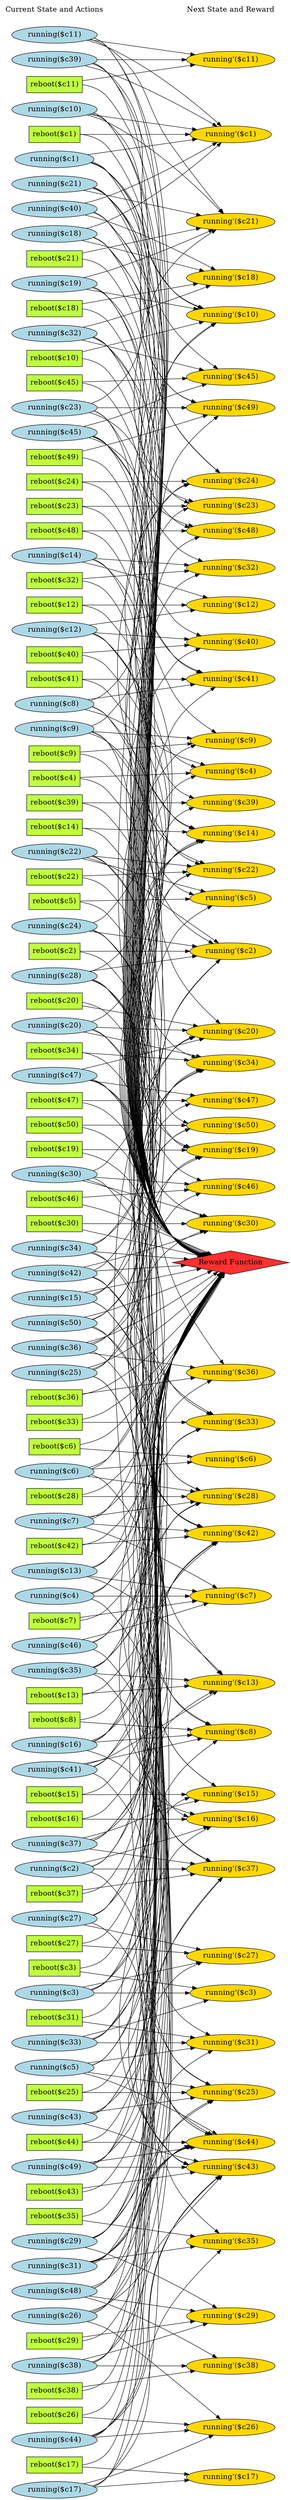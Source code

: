 digraph G {
	graph [bb="0,0,579,5455.4",
		fontname=Helvetica,
		fontsize=16,
		rankdir=LR,
		ranksep=2.00,
		ratio=auto,
		size=600
	];
	node [fontsize=16,
		label="\N"
	];
	{
		graph [rank=same];
		"running($c47)"		 [color=black,
			fillcolor=lightblue,
			height=0.51069,
			pos="90.5,3109.4",
			shape=ellipse,
			style=filled,
			width=2.1606];
		"reboot($c9)"		 [color=black,
			fillcolor=olivedrab1,
			height=0.5,
			pos="90.5,3811.4",
			shape=box,
			style=filled,
			width=1.2778];
		"running($c35)"		 [color=black,
			fillcolor=lightblue,
			height=0.51069,
			pos="90.5,1806.4",
			shape=ellipse,
			style=filled,
			width=2.1606];
		"running($c19)"		 [color=black,
			fillcolor=lightblue,
			height=0.51069,
			pos="90.5,4839.4",
			shape=ellipse,
			style=filled,
			width=2.1606];
		"running($c1)"		 [color=black,
			fillcolor=lightblue,
			height=0.51069,
			pos="90.5,5112.4",
			shape=ellipse,
			style=filled,
			width=1.9838];
		"reboot($c1)"		 [color=black,
			fillcolor=olivedrab1,
			height=0.5,
			pos="90.5,5166.4",
			shape=box,
			style=filled,
			width=1.2778];
		"running($c2)"		 [color=black,
			fillcolor=lightblue,
			height=0.51069,
			pos="90.5,1372.4",
			shape=ellipse,
			style=filled,
			width=1.9838];
		"reboot($c21)"		 [color=black,
			fillcolor=olivedrab1,
			height=0.5,
			pos="90.5,4893.4",
			shape=box,
			style=filled,
			width=1.3889];
		"reboot($c33)"		 [color=black,
			fillcolor=olivedrab1,
			height=0.5,
			pos="90.5,2348.4",
			shape=box,
			style=filled,
			width=1.3889];
		"reboot($c45)"		 [color=black,
			fillcolor=olivedrab1,
			height=0.5,
			pos="90.5,4623.4",
			shape=box,
			style=filled,
			width=1.3889];
		"running($c50)"		 [color=black,
			fillcolor=lightblue,
			height=0.51069,
			pos="90.5,2566.4",
			shape=ellipse,
			style=filled,
			width=2.1606];
		"running($c34)"		 [color=black,
			fillcolor=lightblue,
			height=0.51069,
			pos="90.5,2731.4",
			shape=ellipse,
			style=filled,
			width=2.1606];
		"running($c22)"		 [color=black,
			fillcolor=lightblue,
			height=0.51069,
			pos="90.5,3595.4",
			shape=ellipse,
			style=filled,
			width=2.1606];
		"reboot($c17)"		 [color=black,
			fillcolor=olivedrab1,
			height=0.5,
			pos="90.5,72.385",
			shape=box,
			style=filled,
			width=1.3889];
		"running($c10)"		 [color=black,
			fillcolor=lightblue,
			height=0.51069,
			pos="90.5,5220.4",
			shape=ellipse,
			style=filled,
			width=2.1606];
		"reboot($c29)"		 [color=black,
			fillcolor=olivedrab1,
			height=0.5,
			pos="90.5,342.38",
			shape=box,
			style=filled,
			width=1.3889];
		"reboot($c8)"		 [color=black,
			fillcolor=olivedrab1,
			height=0.5,
			pos="90.5,1698.4",
			shape=box,
			style=filled,
			width=1.2778];
		"running($c46)"		 [color=black,
			fillcolor=lightblue,
			height=0.51069,
			pos="90.5,1861.4",
			shape=ellipse,
			style=filled,
			width=2.1606];
		"running($c18)"		 [color=black,
			fillcolor=lightblue,
			height=0.51069,
			pos="90.5,4947.4",
			shape=ellipse,
			style=filled,
			width=2.1606];
		"running($c9)"		 [color=black,
			fillcolor=lightblue,
			height=0.51069,
			pos="90.5,3865.4",
			shape=ellipse,
			style=filled,
			width=1.9838];
		"reboot($c20)"		 [color=black,
			fillcolor=olivedrab1,
			height=0.5,
			pos="90.5,3271.4",
			shape=box,
			style=filled,
			width=1.3889];
		"reboot($c32)"		 [color=black,
			fillcolor=olivedrab1,
			height=0.5,
			pos="90.5,4190.4",
			shape=box,
			style=filled,
			width=1.3889];
		"reboot($c44)"		 [color=black,
			fillcolor=olivedrab1,
			height=0.5,
			pos="90.5,777.38",
			shape=box,
			style=filled,
			width=1.3889];
		"running($c45)"		 [color=black,
			fillcolor=lightblue,
			height=0.51069,
			pos="90.5,4514.4",
			shape=ellipse,
			style=filled,
			width=2.1606];
		"reboot($c16)"		 [color=black,
			fillcolor=olivedrab1,
			height=0.5,
			pos="90.5,1481.4",
			shape=box,
			style=filled,
			width=1.3889];
		"running($c33)"		 [color=black,
			fillcolor=lightblue,
			height=0.51069,
			pos="90.5,994.38",
			shape=ellipse,
			style=filled,
			width=2.1606];
		"reboot($c28)"		 [color=black,
			fillcolor=olivedrab1,
			height=0.5,
			pos="90.5,2186.4",
			shape=box,
			style=filled,
			width=1.3889];
		"running($c21)"		 [color=black,
			fillcolor=lightblue,
			height=0.51069,
			pos="90.5,5057.4",
			shape=ellipse,
			style=filled,
			width=2.1606];
		"running($c49)"		 [color=black,
			fillcolor=lightblue,
			height=0.51069,
			pos="90.5,723.38",
			shape=ellipse,
			style=filled,
			width=2.1606];
		"running($c37)"		 [color=black,
			fillcolor=lightblue,
			height=0.51069,
			pos="90.5,1427.4",
			shape=ellipse,
			style=filled,
			width=2.1606];
		"running($c25)"		 [color=black,
			fillcolor=lightblue,
			height=0.51069,
			pos="90.5,2456.4",
			shape=ellipse,
			style=filled,
			width=2.1606];
		"running($c13)"		 [color=black,
			fillcolor=lightblue,
			height=0.51069,
			pos="90.5,2024.4",
			shape=ellipse,
			style=filled,
			width=2.1606];
		"reboot($c3)"		 [color=black,
			fillcolor=olivedrab1,
			height=0.5,
			pos="90.5,1156.4",
			shape=box,
			style=filled,
			width=1.2778];
		"Current State and Actions"		 [color=black,
			fillcolor=white,
			height=0.5,
			pos="90.5,5437.4",
			shape=plaintext,
			style=bold,
			width=2.5139];
		"running($c8)"		 [color=black,
			fillcolor=lightblue,
			height=0.51069,
			pos="90.5,3920.4",
			shape=ellipse,
			style=filled,
			width=1.9838];
		"reboot($c31)"		 [color=black,
			fillcolor=olivedrab1,
			height=0.5,
			pos="90.5,1048.4",
			shape=box,
			style=filled,
			width=1.3889];
		"reboot($c43)"		 [color=black,
			fillcolor=olivedrab1,
			height=0.5,
			pos="90.5,669.38",
			shape=box,
			style=filled,
			width=1.3889];
		"running($c40)"		 [color=black,
			fillcolor=lightblue,
			height=0.51069,
			pos="90.5,5002.4",
			shape=ellipse,
			style=filled,
			width=2.1606];
		"reboot($c15)"		 [color=black,
			fillcolor=olivedrab1,
			height=0.5,
			pos="90.5,1535.4",
			shape=box,
			style=filled,
			width=1.3889];
		"running($c12)"		 [color=black,
			fillcolor=lightblue,
			height=0.51069,
			pos="90.5,4082.4",
			shape=ellipse,
			style=filled,
			width=2.1606];
		"reboot($c27)"		 [color=black,
			fillcolor=olivedrab1,
			height=0.5,
			pos="90.5,1210.4",
			shape=box,
			style=filled,
			width=1.3889];
		"reboot($c39)"		 [color=black,
			fillcolor=olivedrab1,
			height=0.5,
			pos="90.5,3703.4",
			shape=box,
			style=filled,
			width=1.3889];
		"running($c48)"		 [color=black,
			fillcolor=lightblue,
			height=0.51069,
			pos="90.5,451.38",
			shape=ellipse,
			style=filled,
			width=2.1606];
		"running($c36)"		 [color=black,
			fillcolor=lightblue,
			height=0.51069,
			pos="90.5,2511.4",
			shape=ellipse,
			style=filled,
			width=2.1606];
		"running($c24)"		 [color=black,
			fillcolor=lightblue,
			height=0.51069,
			pos="90.5,3433.4",
			shape=ellipse,
			style=filled,
			width=2.1606];
		"reboot($c2)"		 [color=black,
			fillcolor=olivedrab1,
			height=0.5,
			pos="90.5,3379.4",
			shape=box,
			style=filled,
			width=1.2778];
		"running($c7)"		 [color=black,
			fillcolor=lightblue,
			height=0.51069,
			pos="90.5,2132.4",
			shape=ellipse,
			style=filled,
			width=1.9838];
		"reboot($c30)"		 [color=black,
			fillcolor=olivedrab1,
			height=0.5,
			pos="90.5,2785.4",
			shape=box,
			style=filled,
			width=1.3889];
		"reboot($c42)"		 [color=black,
			fillcolor=olivedrab1,
			height=0.5,
			pos="90.5,2078.4",
			shape=box,
			style=filled,
			width=1.3889];
		"reboot($c14)"		 [color=black,
			fillcolor=olivedrab1,
			height=0.5,
			pos="90.5,3649.4",
			shape=box,
			style=filled,
			width=1.3889];
		"reboot($c26)"		 [color=black,
			fillcolor=olivedrab1,
			height=0.5,
			pos="90.5,180.38",
			shape=box,
			style=filled,
			width=1.3889];
		"running($c23)"		 [color=black,
			fillcolor=lightblue,
			height=0.51069,
			pos="90.5,4569.4",
			shape=ellipse,
			style=filled,
			width=2.1606];
		"reboot($c38)"		 [color=black,
			fillcolor=olivedrab1,
			height=0.5,
			pos="90.5,234.38",
			shape=box,
			style=filled,
			width=1.3889];
		"running($c11)"		 [color=black,
			fillcolor=lightblue,
			height=0.51069,
			pos="90.5,5383.4",
			shape=ellipse,
			style=filled,
			width=2.1606];
		"running($c27)"		 [color=black,
			fillcolor=lightblue,
			height=0.51069,
			pos="90.5,1264.4",
			shape=ellipse,
			style=filled,
			width=2.1606];
		"running($c15)"		 [color=black,
			fillcolor=lightblue,
			height=0.51069,
			pos="90.5,2621.4",
			shape=ellipse,
			style=filled,
			width=2.1606];
		"reboot($c5)"		 [color=black,
			fillcolor=olivedrab1,
			height=0.5,
			pos="90.5,3487.4",
			shape=box,
			style=filled,
			width=1.2778];
		"running($c39)"		 [color=black,
			fillcolor=lightblue,
			height=0.51069,
			pos="90.5,5328.4",
			shape=ellipse,
			style=filled,
			width=2.1606];
		"running($c6)"		 [color=black,
			fillcolor=lightblue,
			height=0.51069,
			pos="90.5,2240.4",
			shape=ellipse,
			style=filled,
			width=1.9838];
		"reboot($c41)"		 [color=black,
			fillcolor=olivedrab1,
			height=0.5,
			pos="90.5,3974.4",
			shape=box,
			style=filled,
			width=1.3889];
		"running($c30)"		 [color=black,
			fillcolor=lightblue,
			height=0.51069,
			pos="90.5,2893.4",
			shape=ellipse,
			style=filled,
			width=2.1606];
		"reboot($c13)"		 [color=black,
			fillcolor=olivedrab1,
			height=0.5,
			pos="90.5,1752.4",
			shape=box,
			style=filled,
			width=1.3889];
		"reboot($c25)"		 [color=black,
			fillcolor=olivedrab1,
			height=0.5,
			pos="90.5,885.38",
			shape=box,
			style=filled,
			width=1.3889];
		"reboot($c37)"		 [color=black,
			fillcolor=olivedrab1,
			height=0.5,
			pos="90.5,1318.4",
			shape=box,
			style=filled,
			width=1.3889];
		"reboot($c49)"		 [color=black,
			fillcolor=olivedrab1,
			height=0.5,
			pos="90.5,4460.4",
			shape=box,
			style=filled,
			width=1.3889];
		"running($c42)"		 [color=black,
			fillcolor=lightblue,
			height=0.51069,
			pos="90.5,2676.4",
			shape=ellipse,
			style=filled,
			width=2.1606];
		"running($c38)"		 [color=black,
			fillcolor=lightblue,
			height=0.51069,
			pos="90.5,288.38",
			shape=ellipse,
			style=filled,
			width=2.1606];
		"running($c26)"		 [color=black,
			fillcolor=lightblue,
			height=0.51069,
			pos="90.5,396.38",
			shape=ellipse,
			style=filled,
			width=2.1606];
		"running($c14)"		 [color=black,
			fillcolor=lightblue,
			height=0.51069,
			pos="90.5,4244.4",
			shape=ellipse,
			style=filled,
			width=2.1606];
		"reboot($c4)"		 [color=black,
			fillcolor=olivedrab1,
			height=0.5,
			pos="90.5,3757.4",
			shape=box,
			style=filled,
			width=1.2778];
		"reboot($c40)"		 [color=black,
			fillcolor=olivedrab1,
			height=0.5,
			pos="90.5,4028.4",
			shape=box,
			style=filled,
			width=1.3889];
		"running($c5)"		 [color=black,
			fillcolor=lightblue,
			height=0.51069,
			pos="90.5,939.38",
			shape=ellipse,
			style=filled,
			width=1.9838];
		"running($c41)"		 [color=black,
			fillcolor=lightblue,
			height=0.51069,
			pos="90.5,1589.4",
			shape=ellipse,
			style=filled,
			width=2.1606];
		"reboot($c12)"		 [color=black,
			fillcolor=olivedrab1,
			height=0.5,
			pos="90.5,4136.4",
			shape=box,
			style=filled,
			width=1.3889];
		"reboot($c24)"		 [color=black,
			fillcolor=olivedrab1,
			height=0.5,
			pos="90.5,4406.4",
			shape=box,
			style=filled,
			width=1.3889];
		"reboot($c36)"		 [color=black,
			fillcolor=olivedrab1,
			height=0.5,
			pos="90.5,2402.4",
			shape=box,
			style=filled,
			width=1.3889];
		"reboot($c48)"		 [color=black,
			fillcolor=olivedrab1,
			height=0.5,
			pos="90.5,4298.4",
			shape=box,
			style=filled,
			width=1.3889];
		"reboot($c7)"		 [color=black,
			fillcolor=olivedrab1,
			height=0.5,
			pos="90.5,1915.4",
			shape=box,
			style=filled,
			width=1.2778];
		"running($c29)"		 [color=black,
			fillcolor=lightblue,
			height=0.51069,
			pos="90.5,561.38",
			shape=ellipse,
			style=filled,
			width=2.1606];
		"running($c17)"		 [color=black,
			fillcolor=lightblue,
			height=0.51069,
			pos="90.5,18.385",
			shape=ellipse,
			style=filled,
			width=2.1606];
		"running($c4)"		 [color=black,
			fillcolor=lightblue,
			height=0.51069,
			pos="90.5,1969.4",
			shape=ellipse,
			style=filled,
			width=1.9838];
		"reboot($c11)"		 [color=black,
			fillcolor=olivedrab1,
			height=0.5,
			pos="90.5,5274.4",
			shape=box,
			style=filled,
			width=1.3889];
		"reboot($c23)"		 [color=black,
			fillcolor=olivedrab1,
			height=0.5,
			pos="90.5,4352.4",
			shape=box,
			style=filled,
			width=1.3889];
		"reboot($c35)"		 [color=black,
			fillcolor=olivedrab1,
			height=0.5,
			pos="90.5,615.38",
			shape=box,
			style=filled,
			width=1.3889];
		"reboot($c47)"		 [color=black,
			fillcolor=olivedrab1,
			height=0.5,
			pos="90.5,3055.4",
			shape=box,
			style=filled,
			width=1.3889];
		"running($c44)"		 [color=black,
			fillcolor=lightblue,
			height=0.51069,
			pos="90.5,126.38",
			shape=ellipse,
			style=filled,
			width=2.1606];
		"running($c32)"		 [color=black,
			fillcolor=lightblue,
			height=0.51069,
			pos="90.5,4731.4",
			shape=ellipse,
			style=filled,
			width=2.1606];
		"running($c20)"		 [color=black,
			fillcolor=lightblue,
			height=0.51069,
			pos="90.5,3217.4",
			shape=ellipse,
			style=filled,
			width=2.1606];
		"reboot($c19)"		 [color=black,
			fillcolor=olivedrab1,
			height=0.5,
			pos="90.5,2947.4",
			shape=box,
			style=filled,
			width=1.3889];
		"running($c16)"		 [color=black,
			fillcolor=lightblue,
			height=0.51069,
			pos="90.5,1644.4",
			shape=ellipse,
			style=filled,
			width=2.1606];
		"reboot($c6)"		 [color=black,
			fillcolor=olivedrab1,
			height=0.5,
			pos="90.5,2294.4",
			shape=box,
			style=filled,
			width=1.2778];
		"running($c28)"		 [color=black,
			fillcolor=lightblue,
			height=0.51069,
			pos="90.5,3325.4",
			shape=ellipse,
			style=filled,
			width=2.1606];
		"reboot($c50)"		 [color=black,
			fillcolor=olivedrab1,
			height=0.5,
			pos="90.5,3001.4",
			shape=box,
			style=filled,
			width=1.3889];
		"reboot($c10)"		 [color=black,
			fillcolor=olivedrab1,
			height=0.5,
			pos="90.5,4677.4",
			shape=box,
			style=filled,
			width=1.3889];
		"running($c3)"		 [color=black,
			fillcolor=lightblue,
			height=0.51069,
			pos="90.5,1102.4",
			shape=ellipse,
			style=filled,
			width=1.9838];
		"reboot($c22)"		 [color=black,
			fillcolor=olivedrab1,
			height=0.5,
			pos="90.5,3541.4",
			shape=box,
			style=filled,
			width=1.3889];
		"reboot($c34)"		 [color=black,
			fillcolor=olivedrab1,
			height=0.5,
			pos="90.5,3163.4",
			shape=box,
			style=filled,
			width=1.3889];
		"reboot($c46)"		 [color=black,
			fillcolor=olivedrab1,
			height=0.5,
			pos="90.5,2839.4",
			shape=box,
			style=filled,
			width=1.3889];
		"running($c43)"		 [color=black,
			fillcolor=lightblue,
			height=0.51069,
			pos="90.5,831.38",
			shape=ellipse,
			style=filled,
			width=2.1606];
		"reboot($c18)"		 [color=black,
			fillcolor=olivedrab1,
			height=0.5,
			pos="90.5,4785.4",
			shape=box,
			style=filled,
			width=1.3889];
		"running($c31)"		 [color=black,
			fillcolor=lightblue,
			height=0.51069,
			pos="90.5,506.38",
			shape=ellipse,
			style=filled,
			width=2.1606];
	}
	{
		graph [rank=same];
		"running'($c45)"		 [color=black,
			fillcolor=gold1,
			height=0.51069,
			pos="452,4664.4",
			shape=ellipse,
			style=filled,
			width=2.2195];
		"running'($c7)"		 [color=black,
			fillcolor=gold1,
			height=0.51069,
			pos="452,1969.4",
			shape=ellipse,
			style=filled,
			width=2.0428];
		"Next State and Reward"		 [color=black,
			fillcolor=white,
			height=0.5,
			pos="452,5437.4",
			shape=plaintext,
			style=bold,
			width=2.25];
		"running'($c21)"		 [color=black,
			fillcolor=gold1,
			height=0.51069,
			pos="452,4983.4",
			shape=ellipse,
			style=filled,
			width=2.2195];
		"running'($c33)"		 [color=black,
			fillcolor=gold1,
			height=0.51069,
			pos="452,2348.4",
			shape=ellipse,
			style=filled,
			width=2.2195];
		"running'($c17)"		 [color=black,
			fillcolor=gold1,
			height=0.51069,
			pos="452,44.385",
			shape=ellipse,
			style=filled,
			width=2.2195];
		"running'($c29)"		 [color=black,
			fillcolor=gold1,
			height=0.51069,
			pos="452,397.38",
			shape=ellipse,
			style=filled,
			width=2.2195];
		"running'($c50)"		 [color=black,
			fillcolor=gold1,
			height=0.51069,
			pos="452,3000.4",
			shape=ellipse,
			style=filled,
			width=2.2195];
		"running'($c34)"		 [color=black,
			fillcolor=gold1,
			height=0.51069,
			pos="452,3123.4",
			shape=ellipse,
			style=filled,
			width=2.2195];
		"running'($c46)"		 [color=black,
			fillcolor=gold1,
			height=0.51069,
			pos="452,2865.4",
			shape=ellipse,
			style=filled,
			width=2.2195];
		"running'($c6)"		 [color=black,
			fillcolor=gold1,
			height=0.51069,
			pos="452,2267.4",
			shape=ellipse,
			style=filled,
			width=2.0428];
		"running'($c10)"		 [color=black,
			fillcolor=gold1,
			height=0.51069,
			pos="452,4799.4",
			shape=ellipse,
			style=filled,
			width=2.2195];
		"running'($c22)"		 [color=black,
			fillcolor=gold1,
			height=0.51069,
			pos="452,3561.4",
			shape=ellipse,
			style=filled,
			width=2.2195];
		"running'($c18)"		 [color=black,
			fillcolor=gold1,
			height=0.51069,
			pos="452,4901.4",
			shape=ellipse,
			style=filled,
			width=2.2195];
		"running'($c9)"		 [color=black,
			fillcolor=gold1,
			height=0.51069,
			pos="452,3852.4",
			shape=ellipse,
			style=filled,
			width=2.0428];
		"running'($c31)"		 [color=black,
			fillcolor=gold1,
			height=0.51069,
			pos="452,994.38",
			shape=ellipse,
			style=filled,
			width=2.2195];
		"running'($c1)"		 [color=black,
			fillcolor=gold1,
			height=0.51069,
			pos="452,5166.4",
			shape=ellipse,
			style=filled,
			width=2.0428];
		"running'($c43)"		 [color=black,
			fillcolor=gold1,
			height=0.51069,
			pos="452,722.38",
			shape=ellipse,
			style=filled,
			width=2.2195];
		"running'($c27)"		 [color=black,
			fillcolor=gold1,
			height=0.51069,
			pos="452,1183.4",
			shape=ellipse,
			style=filled,
			width=2.2195];
		"running'($c39)"		 [color=black,
			fillcolor=gold1,
			height=0.51069,
			pos="452,3703.4",
			shape=ellipse,
			style=filled,
			width=2.2195];
		"running'($c15)"		 [color=black,
			fillcolor=gold1,
			height=0.51069,
			pos="452,1535.4",
			shape=ellipse,
			style=filled,
			width=2.2195];
		"running'($c20)"		 [color=black,
			fillcolor=gold1,
			height=0.51069,
			pos="452,3204.4",
			shape=ellipse,
			style=filled,
			width=2.2195];
		"running'($c8)"		 [color=black,
			fillcolor=gold1,
			height=0.51069,
			pos="452,1670.4",
			shape=ellipse,
			style=filled,
			width=2.0428];
		"running'($c32)"		 [color=black,
			fillcolor=gold1,
			height=0.51069,
			pos="452,4217.4",
			shape=ellipse,
			style=filled,
			width=2.2195];
		"running'($c44)"		 [color=black,
			fillcolor=gold1,
			height=0.51069,
			pos="452,777.38",
			shape=ellipse,
			style=filled,
			width=2.2195];
		"running'($c16)"		 [color=black,
			fillcolor=gold1,
			height=0.51069,
			pos="452,1480.4",
			shape=ellipse,
			style=filled,
			width=2.2195];
		"running'($c28)"		 [color=black,
			fillcolor=gold1,
			height=0.51069,
			pos="452,2186.4",
			shape=ellipse,
			style=filled,
			width=2.2195];
		"running'($c41)"		 [color=black,
			fillcolor=gold1,
			height=0.51069,
			pos="452,3974.4",
			shape=ellipse,
			style=filled,
			width=2.2195];
		"running'($c3)"		 [color=black,
			fillcolor=gold1,
			height=0.51069,
			pos="452,1102.4",
			shape=ellipse,
			style=filled,
			width=2.0428];
		"running'($c13)"		 [color=black,
			fillcolor=gold1,
			height=0.51069,
			pos="452,1779.4",
			shape=ellipse,
			style=filled,
			width=2.2195];
		"Reward Function"		 [color=black,
			fillcolor=firebrick1,
			height=0.72222,
			pos="452,2699.4",
			shape=diamond,
			style=filled,
			width=3.5278];
		"running'($c49)"		 [color=black,
			fillcolor=gold1,
			height=0.51069,
			pos="452,4569.4",
			shape=ellipse,
			style=filled,
			width=2.2195];
		"running'($c25)"		 [color=black,
			fillcolor=gold1,
			height=0.51069,
			pos="452,885.38",
			shape=ellipse,
			style=filled,
			width=2.2195];
		"running'($c37)"		 [color=black,
			fillcolor=gold1,
			height=0.51069,
			pos="452,1372.4",
			shape=ellipse,
			style=filled,
			width=2.2195];
		"running'($c30)"		 [color=black,
			fillcolor=gold1,
			height=0.51069,
			pos="452,2785.4",
			shape=ellipse,
			style=filled,
			width=2.2195];
		"running'($c42)"		 [color=black,
			fillcolor=gold1,
			height=0.51069,
			pos="452,2105.4",
			shape=ellipse,
			style=filled,
			width=2.2195];
		"running'($c2)"		 [color=black,
			fillcolor=gold1,
			height=0.51069,
			pos="452,3379.4",
			shape=ellipse,
			style=filled,
			width=2.0428];
		"running'($c38)"		 [color=black,
			fillcolor=gold1,
			height=0.51069,
			pos="452,288.38",
			shape=ellipse,
			style=filled,
			width=2.2195];
		"running'($c14)"		 [color=black,
			fillcolor=gold1,
			height=0.51069,
			pos="452,3641.4",
			shape=ellipse,
			style=filled,
			width=2.2195];
		"running'($c26)"		 [color=black,
			fillcolor=gold1,
			height=0.51069,
			pos="452,153.38",
			shape=ellipse,
			style=filled,
			width=2.2195];
		"running'($c23)"		 [color=black,
			fillcolor=gold1,
			height=0.51069,
			pos="452,4353.4",
			shape=ellipse,
			style=filled,
			width=2.2195];
		"running'($c35)"		 [color=black,
			fillcolor=gold1,
			height=0.51069,
			pos="452,560.38",
			shape=ellipse,
			style=filled,
			width=2.2195];
		"running'($c5)"		 [color=black,
			fillcolor=gold1,
			height=0.51069,
			pos="452,3493.4",
			shape=ellipse,
			style=filled,
			width=2.0428];
		"running'($c11)"		 [color=black,
			fillcolor=gold1,
			height=0.51069,
			pos="452,5328.4",
			shape=ellipse,
			style=filled,
			width=2.2195];
		"running'($c47)"		 [color=black,
			fillcolor=gold1,
			height=0.51069,
			pos="452,3055.4",
			shape=ellipse,
			style=filled,
			width=2.2195];
		"running'($c19)"		 [color=black,
			fillcolor=gold1,
			height=0.51069,
			pos="452,2945.4",
			shape=ellipse,
			style=filled,
			width=2.2195];
		"running'($c4)"		 [color=black,
			fillcolor=gold1,
			height=0.51069,
			pos="452,3771.4",
			shape=ellipse,
			style=filled,
			width=2.0428];
		"running'($c40)"		 [color=black,
			fillcolor=gold1,
			height=0.51069,
			pos="452,4055.4",
			shape=ellipse,
			style=filled,
			width=2.2195];
		"running'($c12)"		 [color=black,
			fillcolor=gold1,
			height=0.51069,
			pos="452,4136.4",
			shape=ellipse,
			style=filled,
			width=2.2195];
		"running'($c24)"		 [color=black,
			fillcolor=gold1,
			height=0.51069,
			pos="452,4408.4",
			shape=ellipse,
			style=filled,
			width=2.2195];
		"running'($c36)"		 [color=black,
			fillcolor=gold1,
			height=0.51069,
			pos="452,2457.4",
			shape=ellipse,
			style=filled,
			width=2.2195];
		"running'($c48)"		 [color=black,
			fillcolor=gold1,
			height=0.51069,
			pos="452,4298.4",
			shape=ellipse,
			style=filled,
			width=2.2195];
	}
	"running($c47)" -> "running'($c33)"	 [color=black,
		pos="e,411.44,2364.3 155.55,3099.3 165.1,3095.3 174.05,3089.9 181,3082.4 382.76,2864.8 156.06,2674.4 325,2430.4 344.01,2402.9 375.48,\
2382.4 402.21,2368.8",
		style=solid];
	"running($c47)" -> "running'($c20)"	 [color=black,
		pos="e,398.71,3190.6 143.01,3123 207.87,3140.1 319.21,3169.6 388.76,3187.9",
		style=solid];
	"running($c47)" -> "Reward Function"	 [pos="e,398.34,2714.5 153.41,3098.4 163.42,3094.5 173.09,3089.4 181,3082.4 299.18,2978.1 214.68,2870.9 325,2758.4 342.53,2740.5 366.53,\
2727.4 388.89,2718.2"];
	"running($c47)" -> "running'($c30)"	 [color=black,
		pos="e,398.4,2799.1 151.83,3097.9 162.24,3094.1 172.45,3089.1 181,3082.4 280.07,3004.7 230.16,2921.2 325,2838.4 343.22,2822.5 366.9,2810.8 \
388.81,2802.6",
		style=solid];
	"running($c47)" -> "running'($c47)"	 [color=black,
		pos="e,384.56,3065.4 156.6,3099.6 217.87,3090.4 309.64,3076.6 374.4,3066.9",
		style=solid];
	"reboot($c9)" -> "running'($c9)"	 [color=black,
		pos="e,384.65,3844.8 136.67,3816.5 196.37,3823.3 302.44,3835.4 374.69,3843.7",
		style=solid];
	"reboot($c9)" -> "Reward Function"	 [pos="e,392.48,2713.4 136.61,3807.8 152.86,3804.2 169.91,3797.3 181,3784.4 480.67,3434.8 51.433,3128.8 325,2758.4 339.19,2739.2 361.21,\
2726 382.9,2717.1"];
	"running($c35)" -> "running'($c39)"	 [color=black,
		pos="e,375.51,3697.8 156.51,1816.5 165.94,1820.6 174.61,1826.4 181,1834.4 435.82,2154.1 65.06,3352.9 325,3668.4 335.46,3681.1 350.09,\
3689.4 365.7,3694.8",
		style=solid];
	"running($c35)" -> "running'($c13)"	 [color=black,
		pos="e,375.94,1785 165.12,1800.9 223.4,1796.5 304.87,1790.4 365.93,1785.8",
		style=solid];
	"running($c35)" -> "Reward Function"	 [pos="e,434.49,2676.8 154.67,1816.9 164.55,1820.9 173.84,1826.6 181,1834.4 381.13,2052.3 216.88,2209 325,2484.4 352.39,2554.2 400.43,2628 \
428.62,2668.4"];
	"running($c35)" -> "running'($c35)"	 [color=black,
		pos="e,427.33,577.94 156.56,1796.6 165.87,1792.6 174.48,1787 181,1779.4 495.93,1409.2 117.33,1134.8 325,695.38 346.66,649.55 389.64,608.83 \
419.33,584.39",
		style=solid];
	"running($c35)" -> "running'($c36)"	 [color=black,
		pos="e,412.12,2441.4 154.4,1817.1 164.31,1821.2 173.68,1826.7 181,1834.4 353.11,2014.1 179.01,2173.9 325,2375.4 344.66,2402.5 376.28,\
2423.1 402.93,2436.8",
		style=solid];
	"running($c19)" -> "running'($c21)"	 [color=black,
		pos="e,413.76,4967.1 141.55,4853.4 154.5,4857.3 168.35,4861.8 181,4866.4 192.16,4870.5 329.84,4930.5 404.15,4962.9",
		style=solid];
	"running($c19)" -> "running'($c10)"	 [color=black,
		pos="e,379.61,4807.3 161.24,4831.6 220.82,4825 306.58,4815.5 369.35,4808.5",
		style=solid];
	"running($c19)" -> "Reward Function"	 [pos="e,391.11,2713.1 157.42,4829.7 166.51,4825.7 174.82,4820.1 181,4812.4 466.54,4454.8 66.1,3135.7 325,2758.4 338.39,2738.9 360,2725.6 \
381.56,2716.8"];
	"running($c19)" -> "running'($c19)"	 [color=black,
		pos="e,372.53,2947.3 157.37,4829.7 166.46,4825.7 174.79,4820.1 181,4812.4 438.11,4493.1 56.209,3282.9 325,2973.4 334.85,2962 348.18,2954.7 \
362.49,2950.1",
		style=solid];
	"running($c19)" -> "running'($c48)"	 [color=black,
		pos="e,373.79,4302.3 155.11,4828.8 164.71,4824.9 173.79,4819.6 181,4812.4 339.9,4652.7 160.27,4480.1 325,4326.4 335.85,4316.3 349.52,\
4309.5 363.82,4305",
		style=solid];
	"running($c1)" -> "running'($c45)"	 [color=black,
		pos="e,424.66,4681.8 149.63,5101.9 160.96,5097.9 172.07,5092.2 181,5084.4 295.74,4983.6 232.9,4894.2 325,4772.4 350.74,4738.3 388.9,4707.5 \
416.47,4687.6",
		style=solid];
	"running($c1)" -> "running'($c1)"	 [color=black,
		pos="e,388.51,5157 152.48,5121.5 214.98,5130.9 312.15,5145.5 378.54,5155.5",
		style=solid];
	"running($c1)" -> "Reward Function"	 [pos="e,391.02,2713 153.91,5103.5 164.37,5099.3 174.07,5093.2 181,5084.4 500.44,4676.8 33.718,3186.6 325,2758.4 338.31,2738.8 359.9,2725.6 \
381.47,2716.7"];
	"running($c1)" -> "running'($c49)"	 [color=black,
		pos="e,405.11,4584.3 151.31,5102.4 162.25,5098.3 172.79,5092.5 181,5084.4 329.21,4937.4 191.53,4797.9 325,4637.4 343.46,4615.2 371.11,\
4599.1 395.81,4588.2",
		style=solid];
	"running($c1)" -> "running'($c24)"	 [color=black,
		pos="e,428.32,4426.3 151.64,5102.7 162.56,5098.6 173.01,5092.7 181,5084.4 353.37,4904.3 203.94,4760.3 325,4542.4 349.53,4498.2 391.83,\
4457.5 420.59,4432.8",
		style=solid];
	"reboot($c1)" -> "running'($c1)"	 [color=black,
		pos="e,378.35,5166.4 136.67,5166.4 194.54,5166.4 295.98,5166.4 367.96,5166.4",
		style=solid];
	"reboot($c1)" -> "Reward Function"	 [pos="e,391,2713 136.68,5163.3 153.15,5159.8 170.33,5152.9 181,5139.4 509.8,4723.6 27.169,3196.9 325,2758.4 338.3,2738.8 359.88,2725.6 \
381.45,2716.7"];
	"running($c2)" -> "running'($c43)"	 [color=black,
		pos="e,373.35,725.85 152.68,1363.2 163.26,1359.2 173.3,1353.5 181,1345.4 367.97,1147.7 130.81,940.96 325,750.38 335.59,739.99 349.13,\
733.1 363.39,728.6",
		style=solid];
	"running($c2)" -> "running'($c16)"	 [color=black,
		pos="e,402.62,1465.9 137.76,1386.3 202.97,1405.9 321.86,1441.6 392.92,1462.9",
		style=solid];
	"running($c2)" -> "Reward Function"	 [pos="e,433.76,2677 152.96,1381.4 163.64,1385.6 173.66,1391.7 181,1400.4 494.03,1772.2 167.01,2024.8 325,2484.4 349.37,2555.3 398.48,2628.7 \
427.67,2668.8"];
	"running($c2)" -> "running'($c37)"	 [color=black,
		pos="e,371.81,1372.4 162.1,1372.4 219.24,1372.4 300.07,1372.4 361.7,1372.4",
		style=solid];
	"running($c2)" -> "running'($c2)"	 [color=black,
		pos="e,428.93,3361.6 153.33,1381.1 163.98,1385.3 173.9,1391.5 181,1400.4 435.42,1719.5 169.12,2854.2 325,3231.4 345.94,3282.1 391.06,\
3328 421.22,3354.8",
		style=solid];
	"reboot($c21)" -> "running'($c21)"	 [color=black,
		pos="e,397.39,4970 140.73,4905.7 204.79,4921.7 316.83,4949.8 387.3,4967.4",
		style=solid];
	"reboot($c21)" -> "Reward Function"	 [pos="e,391.09,2713.1 140.83,4889.3 155.96,4885.6 171.19,4878.7 181,4866.4 473.68,4499.2 59.672,3145.8 325,2758.4 338.38,2738.9 359.98,\
2725.6 381.54,2716.7"];
	"reboot($c33)" -> "running'($c33)"	 [color=black,
		pos="e,372.06,2348.4 140.73,2348.4 197.55,2348.4 292.12,2348.4 361.95,2348.4",
		style=solid];
	"reboot($c33)" -> "Reward Function"	 [pos="e,438.03,2675.8 140.69,2357.7 154.47,2361.7 168.95,2367.4 181,2375.4 300.31,2454.3 394.78,2601.5 432.83,2666.8"];
	"reboot($c45)" -> "running'($c45)"	 [color=black,
		pos="e,380.11,4656.3 140.73,4629 199.75,4635.7 299.5,4647.1 369.94,4655.1",
		style=solid];
	"reboot($c45)" -> "Reward Function"	 [pos="e,391.52,2713 140.76,4619.3 155.88,4615.5 171.13,4608.6 181,4596.4 437.97,4277.3 91.803,3095.2 325,2758.4 338.53,2738.8 360.29,2725.6 \
381.94,2716.7"];
	"running($c50)" -> "running'($c50)"	 [color=black,
		pos="e,374.44,2995.7 152.83,2577.4 163.14,2581.4 173.06,2586.9 181,2594.4 311.93,2717.6 188.99,2854.8 325,2972.4 336.23,2982.1 350.08,\
2988.6 364.44,2993",
		style=solid];
	"running($c50)" -> "running'($c34)"	 [color=black,
		pos="e,383.24,3114 153.77,2577.1 163.86,2581.2 173.46,2586.7 181,2594.4 339.6,2755.6 167.32,2920.3 325,3082.4 338.06,3095.8 355.56,3104.8 \
373.35,3110.9",
		style=solid];
	"running($c50)" -> "Reward Function"	 [pos="e,409.24,2682.1 139.54,2580.8 153.01,2585 167.63,2589.7 181,2594.4 258.02,2621.4 345.87,2656.3 399.88,2678.3"];
	"running($c50)" -> "running'($c37)"	 [color=black,
		pos="e,409.46,1388 155.69,2556.2 165.34,2552.1 174.29,2546.4 181,2538.4 494.29,2166.3 64.258,1864.1 325,1453.4 342.58,1425.7 373.42,1405.6 \
400.19,1392.4",
		style=solid];
	"running($c50)" -> "running'($c42)"	 [color=black,
		pos="e,395.68,2118.5 152.83,2555.4 163.14,2551.3 173.06,2545.9 181,2538.4 312.17,2414.8 200.27,2289.4 325,2159.4 341.5,2142.2 364.38,\
2130.2 386.12,2121.9",
		style=solid];
	"running($c34)" -> "running'($c33)"	 [color=black,
		pos="e,415.99,2364.9 151.65,2719.7 162.19,2715.8 172.49,2710.5 181,2703.4 286.42,2615.6 232.54,2531.7 325,2430.4 348.13,2405 380.74,2384.1 \
406.99,2369.7",
		style=solid];
	"running($c34)" -> "running'($c34)"	 [color=black,
		pos="e,385.39,3113.1 153.41,2742.4 163.42,2746.2 173.09,2751.4 181,2758.4 299.18,2862.6 207.95,2976.9 325,3082.4 339.19,3095.2 357.44,\
3104 375.62,3110",
		style=solid];
	"running($c34)" -> "Reward Function"	 [pos="e,362.91,2707.2 163.82,2724.9 218.09,2720.1 293,2713.4 352.7,2708.1"];
	"running($c34)" -> "running'($c42)"	 [color=black,
		pos="e,393.43,2118.1 154.4,2720.7 164.31,2716.6 173.69,2711 181,2703.4 353.88,2522.6 161.53,2348.7 325,2159.4 340.31,2141.7 362.48,2129.6 \
383.96,2121.4",
		style=solid];
	"running($c34)" -> "running'($c14)"	 [color=black,
		pos="e,390.99,3629.4 156.3,2741.4 165.64,2745.4 174.33,2750.9 181,2758.4 429.22,3038.7 91.856,3295.4 325,3588.4 339.16,3606.2 360.37,\
3618.1 381.38,3626",
		style=solid];
	"running($c22)" -> "running'($c34)"	 [color=black,
		pos="e,395.58,3136.4 154.26,3584.6 164.06,3580.8 173.44,3575.5 181,3568.4 315.81,3441.4 197.5,3311.7 325,3177.4 341.41,3160.1 364.28,\
3148.1 386.03,3139.8",
		style=solid];
	"running($c22)" -> "running'($c22)"	 [color=black,
		pos="e,377.83,3568.3 162.96,3588.6 221.92,3583 305.68,3575.1 367.68,3569.3",
		style=solid];
	"running($c22)" -> "Reward Function"	 [pos="e,393.5,2713.4 156.27,3585.3 165.62,3581.4 174.31,3575.9 181,3568.4 423.98,3295.2 102.44,3048.5 325,2758.4 339.73,2739.2 362.23,\
2726 384.16,2717"];
	"running($c22)" -> "running'($c2)"	 [color=black,
		pos="e,425.84,3396.6 145.11,3582.3 157.2,3578.5 169.77,3573.9 181,3568.4 251.46,3533.9 260.73,3511.3 325,3466.4 356.18,3444.6 391.88,\
3420 417.3,3402.5",
		style=solid];
	"running($c22)" -> "running'($c5)"	 [color=black,
		pos="e,402.76,3507.1 141.11,3581.3 206.93,3562.6 322.92,3529.7 392.8,3509.9",
		style=solid];
	"reboot($c17)" -> "running'($c17)"	 [color=black,
		pos="e,376.12,50.217 140.73,68.55 198.65,64.039 295.79,56.473 365.97,51.007",
		style=solid];
	"reboot($c17)" -> "Reward Function"	 [pos="e,433.14,2677.2 140.89,76.402 156.02,80.169 171.24,87.036 181,99.385 345.66,307.63 247.76,2230.4 325,2484.4 346.86,2556.3 397.04,\
2629.6 427.06,2669.3"];
	"running($c10)" -> "running'($c21)"	 [color=black,
		pos="e,433.04,5001.3 146.24,5207.4 158.03,5203.6 170.19,5199 181,5193.4 280.74,5141.8 380.42,5051.9 425.73,5008.4",
		style=solid];
	"running($c10)" -> "running'($c10)"	 [color=black,
		pos="e,411.46,4815.3 153.37,5209.3 163.39,5205.5 173.07,5200.3 181,5193.4 297.96,5090.8 221.39,4990.4 325,4874.4 346.14,4850.7 376.58,\
4832.3 402.24,4819.7",
		style=solid];
	"running($c10)" -> "running'($c1)"	 [color=black,
		pos="e,388.49,5175.8 156.6,5210.6 219.12,5201.2 313.39,5187.1 378.33,5177.3",
		style=solid];
	"running($c10)" -> "running'($c20)"	 [color=black,
		pos="e,428.92,3222.2 157.37,5210.7 166.46,5206.7 174.79,5201.1 181,5193.4 438.37,4873.8 168.35,3731.7 325,3352.4 345.93,3301.7 391.05,\
3255.7 421.22,3228.9",
		style=solid];
	"running($c10)" -> "Reward Function"	 [pos="e,390.99,2713 157.5,5210.8 166.57,5206.8 174.86,5201.2 181,5193.4 516.94,4768 20.738,3207 325,2758.4 338.29,2738.8 359.86,2725.6 \
381.44,2716.7"];
	"reboot($c29)" -> "running'($c29)"	 [color=black,
		pos="e,384.99,387.29 140.73,349.92 201.13,359.16 304.17,374.92 374.81,385.73",
		style=solid];
	"reboot($c29)" -> "Reward Function"	 [pos="e,433.21,2677.2 140.83,346.45 155.96,350.22 171.19,357.07 181,369.38 474.61,737.79 186.22,2034.2 325,2484.4 347.13,2556.2 397.21,\
2629.5 427.14,2669.2"];
	"reboot($c8)" -> "running'($c8)"	 [color=black,
		pos="e,381.69,1675.8 136.67,1694.9 195.44,1690.3 299.14,1682.2 371.29,1676.6",
		style=solid];
	"reboot($c8)" -> "Reward Function"	 [pos="e,434.23,2676.9 136.75,1702.4 152.82,1706 169.71,1712.8 181,1725.4 410.65,1980.6 204.43,2162.9 325,2484.4 351.33,2554.6 399.74,2628.3 \
428.28,2668.5"];
	"running($c46)" -> "running'($c7)"	 [color=black,
		pos="e,404.21,1955.3 139.24,1875.7 205.27,1895.6 324.29,1931.3 394.62,1952.4",
		style=solid];
	"running($c46)" -> "running'($c46)"	 [color=black,
		pos="e,390.81,2853.5 156.41,1871.3 165.74,1875.3 174.39,1880.8 181,1888.4 453.87,2201.9 68.989,2485 325,2812.4 339.01,2830.3 360.18,2842.2 \
381.2,2850.1",
		style=solid];
	"running($c46)" -> "running'($c43)"	 [color=black,
		pos="e,372.71,724.84 155.69,1851.2 165.34,1847.1 174.29,1841.4 181,1833.4 493.77,1462 -3.1867,1108.3 325,750.38 335.09,739.38 348.46,\
732.21 362.73,727.62",
		style=solid];
	"running($c46)" -> "Reward Function"	 [pos="e,434.64,2676.7 155.43,1871.6 164.99,1875.5 173.97,1881 181,1888.4 368.23,2086.4 223.01,2231.7 325,2484.4 353.06,2553.9 400.86,2627.8 \
428.83,2668.3"];
	"running($c18)" -> "running'($c18)"	 [color=black,
		pos="e,381.71,4910.3 159.54,4938.7 219.92,4931 308.17,4919.7 371.73,4911.5",
		style=solid];
	"running($c18)" -> "running'($c1)"	 [color=black,
		pos="e,430.74,5148.6 144.16,4960.9 156.54,4964.8 169.47,4969.7 181,4975.4 276.84,5022.8 376.12,5102.3 423.12,5142.1",
		style=solid];
	"running($c18)" -> "running'($c41)"	 [color=black,
		pos="e,391.5,3986.6 156.38,4937.4 165.71,4933.4 174.37,4928 181,4920.4 445.47,4618.2 77.842,4344.9 325,4028.4 339.16,4010.2 360.6,3998.1 \
381.8,3990",
		style=solid];
	"running($c18)" -> "Reward Function"	 [pos="e,391.07,2713.1 157.45,4937.7 166.53,4933.7 174.84,4928.1 181,4920.4 480.82,4543.6 53.244,3155.9 325,2758.4 338.36,2738.8 359.95,\
2725.6 381.52,2716.7"];
	"running($c18)" -> "running'($c14)"	 [color=black,
		pos="e,375.88,3647.3 156.67,4937.7 165.97,4933.7 174.54,4928.1 181,4920.4 538.08,4493.4 -36.761,4099.4 325,3676.4 335.69,3663.9 350.43,\
3655.7 366.06,3650.3",
		style=solid];
	"running($c9)" -> "running'($c10)"	 [color=black,
		pos="e,421.08,4782.3 152.64,3874.7 163.35,3878.9 173.46,3884.8 181,3893.4 419.47,4163.6 145.82,4378.7 325,4691.4 345.84,4727.7 383.67,\
4757.7 412.46,4776.7",
		style=solid];
	"running($c9)" -> "running'($c22)"	 [color=black,
		pos="e,399.32,3575.3 148.82,3854.7 160.2,3850.8 171.54,3845.5 181,3838.4 275.49,3767.1 234.39,3690.5 325,3614.4 343.68,3598.7 367.67,\
3587.1 389.7,3578.8",
		style=solid];
	"running($c9)" -> "running'($c9)"	 [color=black,
		pos="e,379.16,3855 161.67,3862.8 221.09,3860.7 306.35,3857.6 368.93,3855.4",
		style=solid];
	"running($c9)" -> "running'($c44)"	 [color=black,
		pos="e,408.05,792.79 154.42,3857.2 164.71,3853.1 174.21,3847.1 181,3838.4 385.04,3577.1 159.17,1145.4 325,858.38 341.29,830.19 371.8,\
810.19 398.71,797.12",
		style=solid];
	"running($c9)" -> "Reward Function"	 [pos="e,392.41,2713.3 153.84,3856.7 164.18,3852.6 173.85,3846.8 181,3838.4 494.87,3469.6 38.649,3148.9 325,2758.4 339.12,2739.1 361.13,\
2725.9 382.83,2717"];
	"reboot($c20)" -> "running'($c20)"	 [color=black,
		pos="e,389.44,3215.9 140.73,3262.2 202.41,3250.7 308.56,3230.9 379.27,3217.8",
		style=solid];
	"reboot($c20)" -> "Reward Function"	 [pos="e,395.56,2714 140.73,3265.6 155.31,3261.7 170.24,3255.2 181,3244.4 339.9,3084.7 178.07,2929.2 325,2758.4 340.99,2739.8 364.11,2726.7 \
386.19,2717.6"];
	"reboot($c32)" -> "running'($c32)"	 [color=black,
		pos="e,375.79,4211.7 140.73,4194.1 198.56,4198.4 295.49,4205.7 365.64,4211",
		style=solid];
	"reboot($c32)" -> "Reward Function"	 [pos="e,391.77,2713.2 140.59,4186.1 155.7,4182.3 170.98,4175.5 181,4163.4 580.55,3679.2 -38.447,3270.2 325,2758.4 338.77,2739 360.57,2725.8 \
382.21,2716.9"];
	"reboot($c44)" -> "running'($c44)"	 [color=black,
		pos="e,372.06,777.38 140.73,777.38 197.55,777.38 292.12,777.38 361.95,777.38",
		style=solid];
	"reboot($c44)" -> "Reward Function"	 [pos="e,433.36,2677.2 140.71,781.55 155.83,785.32 171.08,792.16 181,804.38 417.09,1095.4 211.48,2127.3 325,2484.4 347.71,2555.8 397.41,\
2629.1 427.15,2668.9"];
	"running($c45)" -> "running'($c45)"	 [color=black,
		pos="e,417.46,4647.6 140.64,4528.6 153.86,4532.7 168.07,4537.5 181,4542.4 263.08,4573.6 355.78,4617.5 408.42,4643.2",
		style=solid];
	"running($c45)" -> "running'($c41)"	 [color=black,
		pos="e,394.5,3987.2 154.55,4503.9 164.33,4500 173.61,4494.7 181,4487.4 333.01,4337 181.63,4187 325,4028.4 340.85,4010.9 363.36,3998.8 \
384.98,3990.6",
		style=solid];
	"running($c45)" -> "Reward Function"	 [pos="e,391.57,2713.1 157.33,4504.6 166.43,4500.6 174.77,4495.1 181,4487.4 423.57,4187.7 104.77,3074.8 325,2758.4 338.58,2738.9 360.35,\
2725.6 381.99,2716.7"];
	"running($c45)" -> "running'($c4)"	 [color=black,
		pos="e,394.93,3783.1 155.57,4504.3 165.12,4500.3 174.06,4494.9 181,4487.4 385.36,4266.3 133.33,4057.6 325,3825.4 340.31,3806.8 363.16,\
3794.5 385.22,3786.4",
		style=solid];
	"running($c45)" -> "running'($c48)"	 [color=black,
		pos="e,379.45,4306.3 148.94,4502.2 160.07,4498.4 171.28,4493.6 181,4487.4 261.98,4435.8 242.16,4374.9 325,4326.4 338.48,4318.5 353.97,\
4312.8 369.36,4308.7",
		style=solid];
	"reboot($c16)" -> "running'($c16)"	 [color=black,
		pos="e,372.06,1480.6 140.73,1481.2 197.55,1481.1 292.12,1480.8 361.95,1480.6",
		style=solid];
	"reboot($c16)" -> "Reward Function"	 [pos="e,433.88,2677 140.75,1486 155.69,1489.8 170.82,1496.6 181,1508.4 467.52,1840.3 179.48,2070.8 325,2484.4 349.88,2555.1 398.81,2628.6 \
427.83,2668.7"];
	"running($c33)" -> "running'($c33)"	 [color=black,
		pos="e,390.69,2336.4 156.69,1004.1 165.98,1008.1 174.55,1013.7 181,1021.4 545.72,1458.6 -14.702,1837.4 325,2294.4 338.67,2312.8 359.87,\
2325 381.01,2333",
		style=solid];
	"running($c33)" -> "running'($c31)"	 [color=black,
		pos="e,371.83,994.38 168.62,994.38 225.28,994.38 302.39,994.38 361.72,994.38",
		style=solid];
	"running($c33)" -> "running'($c15)"	 [color=black,
		pos="e,373.79,1531.5 155.11,1004.9 164.71,1008.8 173.79,1014.1 181,1021.4 339.9,1181.1 160.27,1353.7 325,1507.4 335.85,1517.5 349.52,\
1524.3 363.82,1528.7",
		style=solid];
	"running($c33)" -> "running'($c3)"	 [color=black,
		pos="e,404.21,1088.3 139.24,1008.7 205.27,1028.6 324.29,1064.3 394.62,1085.4",
		style=solid];
	"running($c33)" -> "Reward Function"	 [pos="e,433.47,2677.1 156.79,1004 166.07,1008 174.61,1013.6 181,1021.4 388.43,1273.8 224.07,2173.7 325,2484.4 348.16,2555.7 397.7,2629 \
427.29,2668.9"];
	"reboot($c28)" -> "running'($c28)"	 [color=black,
		pos="e,372.06,2186.4 140.73,2186.4 197.55,2186.4 292.12,2186.4 361.95,2186.4",
		style=solid];
	"reboot($c28)" -> "Reward Function"	 [pos="e,437.07,2676.3 140.89,2193.9 154.98,2197.9 169.59,2204 181,2213.4 286.39,2300 258.5,2365.3 325,2484.4 361.75,2550.2 406.83,2626 \
431.89,2667.7"];
	"running($c21)" -> "running'($c21)"	 [color=black,
		pos="e,391.73,4995.6 149.66,5045.4 212.98,5032.4 314.2,5011.5 381.62,4997.7",
		style=solid];
	"running($c21)" -> "Reward Function"	 [pos="e,391.04,2713 156.61,5047.4 166.03,5043.2 174.67,5037.5 181,5029.4 493.22,4631.6 40.267,3176.3 325,2758.4 338.33,2738.8 359.92,2725.6 \
381.49,2716.7"];
	"running($c21)" -> "running'($c49)"	 [color=black,
		pos="e,405.77,4584.5 153.36,5046.3 163.5,5042.2 173.22,5036.8 181,5029.4 315.41,4901.4 203.46,4777.7 325,4637.4 343.98,4615.5 371.81,\
4599.4 396.49,4588.4",
		style=solid];
	"running($c21)" -> "running'($c23)"	 [color=black,
		pos="e,373.18,4356.7 154.66,5046.9 164.55,5042.8 173.84,5037.2 181,5029.4 380.61,4812.1 116.39,4590 325,4381.4 335.49,4370.9 348.99,4364 \
363.23,4359.4",
		style=solid];
	"running($c21)" -> "running'($c24)"	 [color=black,
		pos="e,428.53,4426.4 153.76,5046.7 163.86,5042.6 173.46,5037 181,5029.4 339.34,4868.5 212.64,4738.1 325,4542.4 350.14,4498.6 392.3,4457.8 \
420.86,4433",
		style=solid];
	"running($c49)" -> "running'($c43)"	 [color=black,
		pos="e,371.83,722.6 168.62,723.17 225.28,723.01 302.39,722.8 361.72,722.63",
		style=solid];
	"running($c49)" -> "running'($c44)"	 [color=black,
		pos="e,384.56,767.4 156.6,733.16 217.87,742.37 309.64,756.15 374.4,765.88",
		style=solid];
	"running($c49)" -> "Reward Function"	 [pos="e,433.34,2677.2 157.34,733.12 166.43,737.13 174.77,742.69 181,750.38 424.23,1051 208.34,2115.7 325,2484.4 347.62,2555.9 397.35,2629.1 \
427.12,2668.9"];
	"running($c49)" -> "running'($c49)"	 [color=black,
		pos="e,426.06,4551.9 157.63,732.89 166.69,736.92 174.94,742.55 181,750.38 431.72,1074.5 166.62,4057.5 325,4435.4 344.4,4481.7 387.5,4521.7 \
417.86,4545.6",
		style=solid];
	"running($c49)" -> "running'($c37)"	 [color=black,
		pos="e,433.48,1354.5 154.56,733.84 164.33,737.74 173.62,743.08 181,750.38 333.27,901.08 225.65,1020.6 325,1210.4 352.76,1263.4 398.34,\
1316.6 426.4,1346.9",
		style=solid];
	"running($c37)" -> "running'($c33)"	 [color=black,
		pos="e,391.92,2336.2 156.31,1437.4 165.65,1441.4 174.34,1446.8 181,1454.4 431.84,1738.2 90.425,1997 325,2294.4 339.38,2312.6 361.1,2324.8 \
382.48,2332.9",
		style=solid];
	"running($c37)" -> "running'($c15)"	 [color=black,
		pos="e,390.34,1523.6 140.44,1441.6 153.66,1445.6 167.92,1450 181,1454.4 245.67,1476 259.57,1488.2 325,1507.4 342.78,1512.6 362.22,1517.4 \
380.39,1521.4",
		style=solid];
	"running($c37)" -> "running'($c13)"	 [color=black,
		pos="e,416.92,1762.8 151.82,1438.8 162.23,1442.6 172.44,1447.7 181,1454.4 279.83,1531.8 238.11,1606.8 325,1697.4 348.91,1722.3 381.79,\
1743.4 407.97,1757.9",
		style=solid];
	"running($c37)" -> "Reward Function"	 [pos="e,433.82,2677 156.52,1437.2 165.83,1441.2 174.45,1446.7 181,1454.4 481.72,1805.4 173.25,2047.8 325,2484.4 349.61,2555.2 398.64,2628.7 \
427.75,2668.7"];
	"running($c37)" -> "running'($c37)"	 [color=black,
		pos="e,385.01,1382.5 156.19,1417.5 217.59,1408.1 309.9,1394 374.83,1384",
		style=solid];
	"running($c25)" -> "running'($c10)"	 [color=black,
		pos="e,419.55,4782.4 156.6,2466.4 166.02,2470.5 174.66,2476.3 181,2484.4 484.81,2870.7 105.19,4251.8 325,4691.4 343.62,4728.6 381.39,\
4758.3 410.74,4777",
		style=solid];
	"running($c25)" -> "running'($c31)"	 [color=black,
		pos="e,408.91,1010 156.73,2446.7 166.02,2442.7 174.58,2437.1 181,2429.4 567.09,1963.4 7.2896,1590.5 325,1075.4 342.16,1047.6 372.84,1027.5 \
399.63,1014.4",
		style=solid];
	"running($c25)" -> "Reward Function"	 [pos="e,429.9,2677.9 144.87,2469.5 157.09,2473.5 169.78,2478.4 181,2484.4 278.77,2536.3 376.02,2625.2 422.6,2670.7"];
	"running($c25)" -> "running'($c25)"	 [color=black,
		pos="e,409.44,900.98 156.79,2446.8 166.07,2442.8 174.61,2437.2 181,2429.4 388.3,2177.2 155.47,1246.4 325,967.38 342.16,939.15 373.15,\
918.79 400.1,905.42",
		style=solid];
	"running($c25)" -> "running'($c19)"	 [color=black,
		pos="e,394.2,2932.5 153.44,2467.4 163.57,2471.5 173.27,2476.9 181,2484.4 319.41,2617.9 193.09,2752.5 325,2892.4 340.95,2909.3 363.15,\
2921 384.48,2929.1",
		style=solid];
	"running($c13)" -> "running'($c7)"	 [color=black,
		pos="e,388.94,1978.9 156.19,2014.5 218.84,2004.9 313.66,1990.4 378.75,1980.4",
		style=solid];
	"running($c13)" -> "running'($c13)"	 [color=black,
		pos="e,433.43,1797.6 145.36,2011.1 157.44,2007.2 169.94,2002.3 181,1996.4 281.57,1942.7 381.22,1849.6 426.19,1804.8",
		style=solid];
	"running($c13)" -> "Reward Function"	 [pos="e,435.55,2676.7 154.45,2034.9 164.24,2038.8 173.55,2044.1 181,2051.4 326.4,2192.8 241.27,2299.7 325,2484.4 356.03,2552.9 402.98,\
2627.4 429.95,2668.3"];
	"running($c13)" -> "running'($c2)"	 [color=black,
		pos="e,429.76,3361.9 156.63,2034.1 165.93,2038.1 174.52,2043.7 181,2051.4 521.21,2455.6 112.78,2747.5 325,3231.4 347.15,3281.9 392.36,\
3328.2 422.16,3355.1",
		style=solid];
	"reboot($c3)" -> "running'($c3)"	 [color=black,
		pos="e,388.53,1111.8 136.67,1149.6 197.45,1140.5 306.29,1124.1 378.58,1113.3",
		style=solid];
	"reboot($c3)" -> "Reward Function"	 [pos="e,433.57,2677.1 136.8,1159.8 153.08,1163.4 170.1,1170.3 181,1183.4 367.05,1407 233.45,2208.3 325,2484.4 348.59,2555.5 397.98,2628.9 \
427.43,2668.8"];
	"Current State and Actions" -> "Next State and Reward"	 [color=black,
		pos="e,370.92,5437.4 181.29,5437.4 236.11,5437.4 305.97,5437.4 360.86,5437.4",
		style=invis];
	"running($c8)" -> "running'($c8)"	 [color=black,
		pos="e,409.76,1685.5 153.87,3911.5 164.34,3907.3 174.05,3901.2 181,3892.4 476.01,3518 83.831,2163.5 325,1752.4 341.91,1723.6 373.42,1703.1 \
400.7,1689.8",
		style=solid];
	"running($c8)" -> "running'($c41)"	 [color=black,
		pos="e,384.52,3964.4 152.48,3929.5 213.74,3938.7 308.32,3953 374.55,3962.9",
		style=solid];
	"running($c8)" -> "Reward Function"	 [pos="e,392.35,2713.3 153,3911.4 163.68,3907.2 173.68,3901.1 181,3892.4 507.11,3502.8 25.856,3169 325,2758.4 339.06,2739.1 361.06,2725.9 \
382.76,2717"];
	"running($c8)" -> "running'($c4)"	 [color=black,
		pos="e,413.38,3787.2 139.28,3906.7 152.89,3902.5 167.64,3897.6 181,3892.4 246.83,3866.9 260.55,3854.2 325,3825.4 350.97,3813.8 380.16,\
3801.2 403.9,3791.2",
		style=solid];
	"running($c8)" -> "running'($c24)"	 [color=black,
		pos="e,374.08,4404.1 151.68,3929.9 162.47,3933.9 172.85,3939.5 181,3947.4 326.4,4088.8 174.44,4244.5 325,4380.4 336.02,4390.3 349.76,\
4397 364.09,4401.4",
		style=solid];
	"reboot($c31)" -> "running'($c31)"	 [color=black,
		pos="e,384.67,1004.3 140.73,1041 201.03,1031.9 303.85,1016.5 374.49,1005.9",
		style=solid];
	"reboot($c31)" -> "Reward Function"	 [pos="e,433.5,2677.1 140.59,1052.6 155.71,1056.4 170.98,1063.2 181,1075.4 381.3,1318.2 227.2,2185.2 325,2484.4 348.3,2555.6 397.79,2628.9 \
427.33,2668.9"];
	"reboot($c43)" -> "running'($c43)"	 [color=black,
		pos="e,384.35,712.56 140.73,676.64 200.94,685.52 303.54,700.65 374.17,711.06",
		style=solid];
	"reboot($c43)" -> "Reward Function"	 [pos="e,433.31,2677.2 140.75,673.52 155.87,677.29 171.11,684.13 181,696.38 431.37,1006.6 205.21,2104.2 325,2484.4 347.53,2555.9 397.29,\
2629.1 427.09,2668.9"];
	"running($c40)" -> "running'($c18)"	 [color=black,
		pos="e,400.57,4915.6 141.49,4988.3 206.68,4970 320.62,4938 390.58,4918.4",
		style=solid];
	"running($c40)" -> "running'($c9)"	 [color=black,
		pos="e,416.55,3868.6 155.64,4992.2 165.3,4988.1 174.26,4982.3 181,4974.4 479.14,4622.9 91.187,4344.6 325,3947.4 344.19,3914.8 379.32,\
3889.7 407.63,3873.5",
		style=solid];
	"running($c40)" -> "running'($c1)"	 [color=black,
		pos="e,421.38,5149.4 141.25,5016.4 154.33,5020.5 168.32,5025.2 181,5030.4 266.13,5064.9 361.03,5115.8 412.58,5144.5",
		style=solid];
	"running($c40)" -> "Reward Function"	 [pos="e,391.05,2713.1 156.6,4992.4 166.02,4988.2 174.66,4982.4 181,4974.4 485.99,4586.4 46.815,3166 325,2758.4 338.34,2738.8 359.94,2725.6 \
381.5,2716.7"];
	"running($c40)" -> "running'($c40)"	 [color=black,
		pos="e,391.87,4067.5 155.47,4992 165.14,4987.9 174.16,4982.2 181,4974.4 436.89,4680.4 84.378,4416 325,4109.4 339.34,4091.1 361.04,4078.9 \
382.43,4070.8",
		style=solid];
	"reboot($c15)" -> "running'($c15)"	 [color=black,
		pos="e,372.06,1535.4 140.73,1535.4 197.55,1535.4 292.12,1535.4 361.95,1535.4",
		style=solid];
	"reboot($c15)" -> "Reward Function"	 [pos="e,433.95,2677 140.69,1540.1 155.63,1543.9 170.77,1550.6 181,1562.4 453.34,1875.2 185.71,2093.7 325,2484.4 350.18,2555 399,2628.5 \
427.92,2668.7"];
	"running($c12)" -> "Reward Function"	 [pos="e,392.18,2713.2 156.7,4072.7 165.99,4068.7 174.56,4063.1 181,4055.4 552.05,3609.6 -12.804,3229.8 325,2758.4 338.91,2739 360.87,2725.8 \
382.59,2716.8"];
	"running($c12)" -> "running'($c2)"	 [color=black,
		pos="e,414.85,3395.3 155.41,4072.1 164.97,4068.2 173.96,4062.8 181,4055.4 366.42,3859.8 172.14,3688.3 325,3466.4 345.12,3437.2 378.49,\
3414.8 405.84,3400",
		style=solid];
	"running($c12)" -> "running'($c5)"	 [color=black,
		pos="e,386.35,3501.7 155.22,4072 164.81,4068 173.85,4062.7 181,4055.4 348.88,3883.5 158.99,3708 325,3534.4 338.8,3519.9 357.74,3510.6 \
376.74,3504.5",
		style=solid];
	"running($c12)" -> "running'($c40)"	 [color=black,
		pos="e,375.94,4061 165.12,4076.9 223.4,4072.5 304.87,4066.4 365.93,4061.8",
		style=solid];
	"running($c12)" -> "running'($c12)"	 [color=black,
		pos="e,384.56,4126.4 156.6,4092.2 217.87,4101.4 309.64,4115.2 374.4,4124.9",
		style=solid];
	"reboot($c27)" -> "running'($c27)"	 [color=black,
		pos="e,375.79,1189 140.73,1206.7 198.56,1202.3 295.49,1195.1 365.64,1189.8",
		style=solid];
	"reboot($c27)" -> "Reward Function"	 [pos="e,433.61,2677.1 140.5,1214.7 155.61,1218.5 170.9,1225.3 181,1237.4 359.93,1451.4 236.58,2219.8 325,2484.4 348.76,2555.5 398.09,2628.8 \
427.48,2668.8"];
	"reboot($c39)" -> "running'($c39)"	 [color=black,
		pos="e,372.06,3703.4 140.73,3703.4 197.55,3703.4 292.12,3703.4 361.95,3703.4",
		style=solid];
	"reboot($c39)" -> "Reward Function"	 [pos="e,392.97,2713.4 140.69,3698.7 155.62,3694.9 170.77,3688.1 181,3676.4 452.29,3365 76.966,3088.6 325,2758.4 339.41,2739.2 361.6,2726 \
383.36,2717.1"];
	"running($c48)" -> "running'($c29)"	 [color=black,
		pos="e,384.56,407.37 156.6,441.61 217.87,432.4 309.64,418.62 374.4,408.89",
		style=solid];
	"running($c48)" -> "running'($c44)"	 [color=black,
		pos="e,375.78,771.57 151.15,462.9 161.86,466.88 172.35,472.22 181,479.38 285.71,566.17 216.71,667.11 325,749.38 337,758.5 351.4,764.76 \
366.1,769.04",
		style=solid];
	"running($c48)" -> "Reward Function"	 [pos="e,433.24,2677.2 156.55,461.42 165.98,465.56 174.63,471.34 181,479.38 458.27,829.62 192.61,2057.8 325,2484.4 347.27,2556.1 397.3,\
2629.5 427.18,2669.2"];
	"running($c48)" -> "running'($c38)"	 [color=black,
		pos="e,420.96,305.41 141.24,437.38 154.32,433.27 168.32,428.5 181,423.38 265.82,389.17 360.48,338.86 412.13,310.31",
		style=solid];
	"running($c48)" -> "running'($c48)"	 [color=black,
		pos="e,389.59,4286.9 156.78,461.24 166.18,465.4 174.77,471.24 181,479.38 435.32,811.92 87.905,3899.4 325,4244.4 337.92,4263.2 358.82,\
4275.5 379.91,4283.5",
		style=solid];
	"running($c36)" -> "running'($c50)"	 [color=black,
		pos="e,374.08,2996.1 153.55,2522.3 163.67,2526.3 173.33,2531.9 181,2539.4 325.68,2681.5 174.44,2836.5 325,2972.4 336.02,2982.3 349.76,\
2989 364.09,2993.4",
		style=solid];
	"running($c36)" -> "running'($c8)"	 [color=black,
		pos="e,411.83,1685.9 154.82,2501 164.69,2496.9 173.93,2491.3 181,2483.4 402.08,2236.9 139.62,2026.8 325,1752.4 343.82,1724.5 375.6,1703.9 \
402.54,1690.4",
		style=solid];
	"running($c36)" -> "Reward Function"	 [pos="e,422.24,2679.3 142.43,2525.1 155.24,2529.1 168.8,2534 181,2539.4 268.51,2578.4 363.18,2639.3 413.89,2673.6"];
	"running($c36)" -> "running'($c30)"	 [color=black,
		pos="e,399.2,2771.6 149.42,2523.6 160.51,2527.5 171.59,2532.7 181,2539.4 268.75,2601.9 239.87,2668.4 325,2734.4 344.01,2749.1 367.85,\
2760.2 389.67,2768.2",
		style=solid];
	"running($c36)" -> "running'($c36)"	 [color=black,
		pos="e,384.56,2467.4 156.6,2501.6 217.87,2492.4 309.64,2478.6 374.4,2468.9",
		style=solid];
	"running($c24)" -> "running'($c46)"	 [color=black,
		pos="e,393.39,2877.9 155.12,3422.9 164.71,3419 173.79,3413.6 181,3406.4 340.42,3246 174.23,3086.9 325,2918.4 340.44,2901.1 362.41,2889.3 \
383.69,2881.3",
		style=solid];
	"running($c24)" -> "Reward Function"	 [pos="e,394.25,2713.6 155.55,3423.3 165.09,3419.3 174.04,3413.9 181,3406.4 381.72,3190.2 140.46,2988.6 325,2758.4 340.2,2739.4 362.92,\
2726.2 384.9,2717.2"];
	"running($c24)" -> "running'($c2)"	 [color=black,
		pos="e,388.49,3388.8 156.6,3423.6 219.12,3414.2 313.39,3400.1 378.33,3390.3",
		style=solid];
	"running($c24)" -> "running'($c24)"	 [color=black,
		pos="e,372.93,4405.7 156.41,3443.3 165.73,3447.3 174.39,3452.8 181,3460.4 452.82,3772.5 41.775,4078.6 325,4380.4 335.22,4391.3 348.65,\
4398.4 362.93,4403",
		style=solid];
	"running($c24)" -> "running'($c36)"	 [color=black,
		pos="e,436.78,2475.6 156.17,3423.2 165.53,3419.3 174.25,3413.9 181,3406.4 406.21,3157.1 203.76,2977.7 325,2664.4 351.99,2594.6 402.24,\
2522 430.44,2484",
		style=solid];
	"reboot($c2)" -> "Reward Function"	 [pos="e,394.76,2713.7 136.88,3375 152.78,3371.3 169.51,3364.5 181,3352.4 367.71,3155.1 153.06,2968.7 325,2758.4 340.45,2739.5 363.34,2726.3 \
385.38,2717.3"];
	"reboot($c2)" -> "running'($c2)"	 [color=black,
		pos="e,378.35,3379.4 136.67,3379.4 194.54,3379.4 295.98,3379.4 367.96,3379.4",
		style=solid];
	"running($c7)" -> "running'($c7)"	 [color=black,
		pos="e,421.81,1986.2 140.8,2119.2 154.02,2115.2 168.19,2110.5 181,2105.4 266.53,2071.2 361.66,2020 413.04,1991.2",
		style=solid];
	"running($c7)" -> "running'($c32)"	 [color=black,
		pos="e,389.94,4205.6 154.26,2140.7 164.56,2144.8 174.11,2150.8 181,2159.4 459.92,2508 66.008,3799.7 325,4163.4 338.23,4182 359.21,4194.2 \
380.28,4202.2",
		style=solid];
	"running($c7)" -> "running'($c28)"	 [color=black,
		pos="e,384.52,2176.4 152.48,2141.5 213.74,2150.7 308.32,2165 374.55,2174.9",
		style=solid];
	"running($c7)" -> "Reward Function"	 [pos="e,436.32,2676.3 150.63,2142.4 161.63,2146.3 172.36,2151.8 181,2159.4 299.43,2264 252.94,2343.8 325,2484.4 359.28,2551.3 405.07,2626.4 \
430.96,2667.8"];
	"running($c7)" -> "running'($c42)"	 [color=black,
		pos="e,375.78,2111 159.54,2127.3 217.97,2122.9 302.48,2116.5 365.47,2111.8",
		style=solid];
	"reboot($c30)" -> "Reward Function"	 [pos="e,392.85,2713.3 140.73,2773.6 203.42,2758.6 312.05,2732.6 382.71,2715.7"];
	"reboot($c30)" -> "running'($c30)"	 [color=black,
		pos="e,372.06,2785.4 140.73,2785.4 197.55,2785.4 292.12,2785.4 361.95,2785.4",
		style=solid];
	"reboot($c42)" -> "Reward Function"	 [pos="e,435.89,2676.5 140.72,2084.8 155.13,2088.7 169.96,2095.1 181,2105.4 312.8,2228.3 247.17,2321.9 325,2484.4 357.47,2552.2 403.9,2627 \
430.39,2668.1"];
	"reboot($c42)" -> "running'($c42)"	 [color=black,
		pos="e,375.79,2099.7 140.73,2082.1 198.56,2086.4 295.49,2093.7 365.64,2099",
		style=solid];
	"reboot($c14)" -> "Reward Function"	 [pos="e,393.07,2713.5 140.62,3644.6 155.55,3640.8 170.71,3634.1 181,3622.4 438.13,3330.1 89.711,3068.5 325,2758.4 339.5,2739.3 361.71,\
2726.1 383.46,2717.2"];
	"reboot($c14)" -> "running'($c14)"	 [color=black,
		pos="e,372.4,3643.1 140.73,3648.3 197.64,3647 292.43,3644.9 362.28,3643.4",
		style=solid];
	"reboot($c26)" -> "Reward Function"	 [pos="e,433.17,2677.2 140.87,184.42 156,188.19 171.22,195.05 181,207.38 338.52,406.01 250.9,2242 325,2484.4 346.96,2556.2 397.1,2629.5 \
427.09,2669.3"];
	"reboot($c26)" -> "running'($c26)"	 [color=black,
		pos="e,375.79,159.03 140.73,176.69 198.56,172.34 295.49,165.06 365.64,159.8",
		style=solid];
	"running($c23)" -> "running'($c21)"	 [color=black,
		pos="e,397.34,4969.8 153.46,4580.3 163.47,4584.2 173.12,4589.4 181,4596.4 301.14,4703.3 211.4,4814.5 325,4928.4 342.18,4945.6 365.65,\
4957.8 387.68,4966.3",
		style=solid];
	"running($c23)" -> "running'($c44)"	 [color=black,
		pos="e,407.96,792.74 156.78,4559.5 166.18,4555.4 174.77,4549.5 181,4541.4 429.93,4216.2 121.77,1213.9 325,858.38 341.16,830.11 371.66,\
810.12 398.61,797.07",
		style=solid];
	"running($c23)" -> "Reward Function"	 [pos="e,391.54,2713.1 156.49,4559.3 165.93,4555.2 174.6,4549.4 181,4541.4 429.12,4230.8 98.346,3084.9 325,2758.4 338.56,2738.9 360.32,\
2725.6 381.97,2716.7"];
	"running($c23)" -> "running'($c49)"	 [color=black,
		pos="e,371.83,4569.4 168.62,4569.4 225.28,4569.4 302.39,4569.4 361.72,4569.4",
		style=solid];
	"running($c23)" -> "running'($c23)"	 [color=black,
		pos="e,379.47,4361.3 147.98,4556.8 159.42,4552.8 171,4547.8 181,4541.4 261.51,4489.7 242.37,4429.6 325,4381.4 338.49,4373.5 353.99,4367.8 \
369.38,4363.8",
		style=solid];
	"reboot($c38)" -> "Reward Function"	 [pos="e,433.18,2677.2 140.86,238.43 155.99,242.2 171.21,249.06 181,261.38 488.89,649.02 179.94,2011.1 325,2484.4 347.01,2556.2 397.14,\
2629.5 427.11,2669.3"];
	"reboot($c38)" -> "running'($c38)"	 [color=black,
		pos="e,384.67,278.42 140.73,241.78 201.03,250.84 303.85,266.28 374.49,276.89",
		style=solid];
	"running($c11)" -> "running'($c21)"	 [color=black,
		pos="e,435.31,5001.7 150.14,5371.3 161.05,5367.4 171.88,5362.2 181,5355.4 273.34,5286.2 256.68,5232.4 325,5139.4 359.63,5092.3 403.07,\
5039.8 428.84,5009.3",
		style=solid];
	"running($c11)" -> "running'($c50)"	 [color=black,
		pos="e,372.37,3002.2 156.62,5373.4 166.04,5369.3 174.67,5363.5 181,5355.4 500.58,4947.6 -11.521,3422.3 325,3028.4 334.76,3017 348.04,\
3009.6 362.34,3005",
		style=solid];
	"running($c11)" -> "running'($c1)"	 [color=black,
		pos="e,430.38,5184.2 144.14,5369.9 156.52,5365.9 169.46,5361.1 181,5355.4 276.38,5308.5 375.5,5230.1 422.71,5190.7",
		style=solid];
	"running($c11)" -> "Reward Function"	 [pos="e,390.95,2713 156.66,5373.4 166.08,5369.3 174.7,5363.5 181,5355.4 536.06,4899.3 1.4442,3237.3 325,2758.4 338.25,2738.8 359.82,2725.5 \
381.4,2716.7"];
	"running($c11)" -> "running'($c11)"	 [color=black,
		pos="e,385.01,5338.5 156.19,5373.5 217.59,5364.1 309.9,5350 374.83,5340",
		style=solid];
	"running($c27)" -> "running'($c27)"	 [color=black,
		pos="e,394.2,1196.2 147.28,1251.8 211.28,1237.4 316.18,1213.8 384.41,1198.4",
		style=solid];
	"running($c27)" -> "running'($c44)"	 [color=black,
		pos="e,413.29,793.63 154.19,1253.6 164.01,1249.7 173.4,1244.5 181,1237.4 312.8,1114.5 211.52,998.35 325,858.38 346.1,832.36 377.86,812.02 \
404.22,798.23",
		style=solid];
	"running($c27)" -> "Reward Function"	 [pos="e,433.66,2677.1 156.64,1274.1 165.94,1278.1 174.53,1283.7 181,1291.4 352.82,1495.8 239.71,2231.3 325,2484.4 348.95,2555.4 398.21,\
2628.8 427.54,2668.8"];
	"running($c27)" -> "running'($c42)"	 [color=black,
		pos="e,421.81,2088.3 156.11,1274.6 165.47,1278.5 174.22,1284 181,1291.4 396.55,1527.6 163.45,1720.4 325,1996.4 346.38,2032.9 384.5,2063.3 \
413.23,2082.6",
		style=solid];
	"running($c27)" -> "running'($c19)"	 [color=black,
		pos="e,389.5,2933.8 157.29,1274.2 166.39,1278.2 174.75,1283.7 181,1291.4 406.65,1568.3 114.21,2604 325,2892.4 338.3,2910.6 359.07,2922.6 \
379.93,2930.5",
		style=solid];
	"running($c15)" -> "running'($c15)"	 [color=black,
		pos="e,420.84,1552.4 155.57,2611.1 165.23,2607 174.22,2601.3 181,2593.4 459.04,2269.3 117.91,2016.9 325,1643.4 345.32,1606.7 383.23,1576.9 \
412.17,1557.9",
		style=solid];
	"running($c15)" -> "running'($c16)"	 [color=black,
		pos="e,372.71,1482.8 155.69,2611.2 165.34,2607.1 174.29,2601.4 181,2593.4 494.29,2221.3 -3.7391,1866.9 325,1508.4 335.09,1497.4 348.46,\
1490.2 362.72,1485.6",
		style=solid];
	"running($c15)" -> "Reward Function"	 [pos="e,389.79,2686.1 148.46,2633.7 211.08,2647.3 311.77,2669.2 379.61,2683.9"];
	"running($c15)" -> "running'($c23)"	 [color=black,
		pos="e,372.27,4351.3 156.01,2631.3 165.62,2635.4 174.48,2641.3 181,2649.4 415.08,2940.8 78.815,4044.1 325,4325.4 334.83,4336.6 348.08,\
4343.9 362.3,4348.5",
		style=solid];
	"running($c15)" -> "running'($c47)"	 [color=black,
		pos="e,374.44,3050.7 152.83,2632.4 163.14,2636.4 173.06,2641.9 181,2649.4 311.93,2772.6 188.99,2909.8 325,3027.4 336.23,3037.1 350.08,\
3043.6 364.44,3048",
		style=solid];
	"reboot($c5)" -> "Reward Function"	 [pos="e,393.76,2713.6 136.65,3483.3 152.71,3479.6 169.62,3472.8 181,3460.4 395.77,3225.2 127.82,3008.5 325,2758.4 339.92,2739.5 362.33,\
2726.3 384.15,2717.3"];
	"reboot($c5)" -> "running'($c5)"	 [color=black,
		pos="e,378.35,3492.2 136.67,3488.1 194.54,3489.1 295.98,3490.8 367.96,3492",
		style=solid];
	"running($c39)" -> "running'($c10)"	 [color=black,
		pos="e,409.44,4815.1 154.42,5317.8 164.21,5313.9 173.54,5308.6 181,5301.4 324.88,5162.1 199.13,5030.2 325,4874.4 344.66,4850 374.49,4831.8 \
400.19,4819.4",
		style=solid];
	"running($c39)" -> "running'($c1)"	 [color=black,
		pos="e,421.4,5183.3 142.66,5314.6 155.34,5310.7 168.78,5306.2 181,5301.4 266.22,5267.5 361.1,5216.9 412.61,5188.2",
		style=solid];
	"running($c39)" -> "running'($c39)"	 [color=black,
		pos="e,380.04,3711.5 157.27,5318.6 166.38,5314.6 174.74,5309.1 181,5301.4 400.84,5032.3 108.08,4015.8 325,3744.4 336.45,3730.1 352.99,\
3720.7 370.34,3714.6",
		style=solid];
	"running($c39)" -> "Reward Function"	 [pos="e,390.96,2713 157.51,5318.8 166.59,5314.8 174.87,5309.2 181,5301.4 531.24,4856.7 7.876,3227.2 325,2758.4 338.26,2738.8 359.83,2725.5 \
381.41,2716.7"];
	"running($c39)" -> "running'($c11)"	 [color=black,
		pos="e,371.83,5328.4 168.62,5328.4 225.28,5328.4 302.39,5328.4 361.72,5328.4",
		style=solid];
	"running($c6)" -> "running'($c6)"	 [color=black,
		pos="e,381.4,2262.2 159.54,2245.5 219.83,2250 307.89,2256.6 371.42,2261.4",
		style=solid];
	"running($c6)" -> "running'($c20)"	 [color=black,
		pos="e,391.84,3192.3 153.64,2249.3 164,2253.3 173.73,2259.1 181,2267.4 443.11,2566.4 80.021,2837.2 325,3150.4 339.31,3168.7 361.01,3180.9 \
382.39,3189",
		style=solid];
	"running($c6)" -> "running'($c28)"	 [color=black,
		pos="e,384.52,2196.4 152.48,2231.2 213.74,2222 308.32,2207.8 374.55,2197.9",
		style=solid];
	"running($c6)" -> "Reward Function"	 [pos="e,437.1,2676.1 148.89,2251 160.26,2254.9 171.59,2260.2 181,2267.4 199.66,2281.6 373.22,2569.6 431.79,2667.3"];
	"running($c6)" -> "running'($c37)"	 [color=black,
		pos="e,410.28,1388.2 153.47,2231.4 163.85,2227.3 173.62,2221.6 181,2213.4 410.91,1957.8 132.77,1738.4 325,1453.4 343.41,1426.1 374.41,\
1406 401.06,1392.6",
		style=solid];
	"reboot($c41)" -> "running'($c41)"	 [color=black,
		pos="e,372.06,3974.4 140.73,3974.4 197.55,3974.4 292.12,3974.4 361.95,3974.4",
		style=solid];
	"reboot($c41)" -> "Reward Function"	 [pos="e,392.29,2713.2 140.93,3969.9 155.88,3966.1 170.97,3959.3 181,3947.4 523.58,3540 12.818,3189.5 325,2758.4 339.01,2739 360.99,2725.8 \
382.69,2716.9"];
	"running($c30)" -> "running'($c46)"	 [color=black,
		pos="e,376.06,2871.2 164.68,2887.7 223.02,2883.1 304.81,2876.8 366.04,2872",
		style=solid];
	"running($c30)" -> "running'($c13)"	 [color=black,
		pos="e,431.95,1797.4 156.41,2883.4 165.74,2879.5 174.39,2874 181,2866.4 453.87,2552.9 160.73,2324.2 325,1942.4 348.72,1887.3 395.47,1834.4 \
424.87,1804.5",
		style=solid];
	"running($c30)" -> "Reward Function"	 [pos="e,408.75,2716.6 145.69,2880.4 157.63,2876.6 169.99,2872 181,2866.4 252.39,2830.3 256.41,2799.6 325,2758.4 348.57,2744.2 376.09,2731 \
399.38,2720.7"];
	"running($c30)" -> "running'($c30)"	 [color=black,
		pos="e,402.78,2799.9 139.24,2879 204.82,2859.3 322.64,2823.9 393.15,2802.8",
		style=solid];
	"running($c30)" -> "running'($c40)"	 [color=black,
		pos="e,391.22,4043.4 156.56,2903.2 165.87,2907.2 174.48,2912.7 181,2920.4 495.14,3289.5 31.995,3615.3 325,4001.4 338.91,4019.7 360.29,\
4031.9 381.51,4040",
		style=solid];
	"reboot($c13)" -> "running'($c13)"	 [color=black,
		pos="e,375.79,1773.7 140.73,1756.1 198.56,1760.4 295.49,1767.7 365.64,1773",
		style=solid];
	"reboot($c13)" -> "Reward Function"	 [pos="e,434.35,2676.8 140.84,1757.5 155.6,1761.3 170.61,1768 181,1779.4 396.55,2015.6 210.61,2185.7 325,2484.4 351.82,2554.4 400.06,2628.1 \
428.44,2668.5"];
	"reboot($c25)" -> "Reward Function"	 [pos="e,433.41,2677.1 140.67,889.58 155.78,893.36 171.05,900.19 181,912.38 402.82,1184.1 217.75,2150.4 325,2484.4 347.92,2555.8 397.54,\
2629 427.22,2668.9"];
	"reboot($c25)" -> "running'($c25)"	 [color=black,
		pos="e,372.06,885.38 140.73,885.38 197.55,885.38 292.12,885.38 361.95,885.38",
		style=solid];
	"reboot($c37)" -> "Reward Function"	 [pos="e,433.7,2677 140.89,1322.9 155.84,1326.7 170.94,1333.5 181,1345.4 345.7,1540.2 242.83,2242.9 325,2484.4 349.15,2555.4 398.34,2628.8 \
427.6,2668.8"];
	"reboot($c37)" -> "running'($c37)"	 [color=black,
		pos="e,384.67,1362.4 140.73,1325.8 201.03,1334.8 303.85,1350.3 374.49,1360.9",
		style=solid];
	"reboot($c49)" -> "Reward Function"	 [pos="e,391.6,2713.1 140.71,4456.2 155.83,4452.4 171.08,4445.6 181,4433.4 416.43,4143.3 111.19,3064.7 325,2758.4 338.61,2738.9 360.38,\
2725.7 382.02,2716.8"];
	"reboot($c49)" -> "running'($c49)"	 [color=black,
		pos="e,402.72,4554.7 140.74,4475.2 153.83,4479.2 167.95,4483.4 181,4487.4 254.05,4509.5 338.19,4535.1 392.87,4551.7",
		style=solid];
	"running($c42)" -> "running'($c9)"	 [color=black,
		pos="e,393.48,3841.1 155.7,2686.6 165.35,2690.7 174.29,2696.4 181,2704.4 496.65,3079.7 28.836,3407.5 325,3798.4 339.4,3817.4 361.82,3829.8 \
383.78,3837.8",
		style=solid];
	"running($c42)" -> "running'($c15)"	 [color=black,
		pos="e,420.77,1552.3 155.62,2666.2 165.28,2662 174.25,2656.3 181,2648.4 473.4,2304.7 107.78,2038.9 325,1643.4 345.17,1606.7 383.1,1576.8 \
412.09,1557.9",
		style=solid];
	"running($c42)" -> "Reward Function"	 [pos="e,354.73,2693.2 165.99,2681.2 217.6,2684.5 287.08,2688.9 344.52,2692.6"];
	"running($c42)" -> "running'($c30)"	 [color=black,
		pos="e,403.06,2770.9 139.24,2690.9 204.91,2710.8 322.97,2746.6 393.45,2767.9",
		style=solid];
	"running($c42)" -> "running'($c42)"	 [color=black,
		pos="e,394.01,2118.2 153.77,2665.7 163.87,2661.6 173.47,2656 181,2648.4 339.85,2486.8 174.57,2328.8 325,2159.4 340.62,2141.8 362.97,2129.7 \
384.52,2121.6",
		style=solid];
	"running($c38)" -> "running'($c29)"	 [color=black,
		pos="e,402.72,382.69 139.35,302.8 152.82,306.87 167.49,311.29 181,315.38 254.05,337.5 338.19,363.07 392.87,379.7",
		style=solid];
	"running($c38)" -> "running'($c20)"	 [color=black,
		pos="e,389.73,3192.8 157.55,297.95 166.62,301.98 174.9,307.59 181,315.38 569.89,812.06 -35.506,2632.7 325,3150.4 338.03,3169.1 358.96,\
3181.4 380.05,3189.4",
		style=solid];
	"running($c38)" -> "Reward Function"	 [pos="e,433.19,2677.2 157.45,298.03 166.53,302.05 174.84,307.64 181,315.38 481.75,693.4 183.08,2022.6 325,2484.4 347.07,2556.2 397.17,\
2629.5 427.12,2669.2"];
	"running($c38)" -> "running'($c25)"	 [color=black,
		pos="e,412.06,869.37 155.12,298.92 164.71,302.81 173.79,308.13 181,315.38 340.67,476.12 189.17,623.06 325,804.38 344.94,831.01 376.42,\
851.25 402.92,864.84",
		style=solid];
	"running($c38)" -> "running'($c38)"	 [color=black,
		pos="e,371.83,288.38 168.62,288.38 225.28,288.38 302.39,288.38 361.72,288.38",
		style=solid];
	"running($c26)" -> "running'($c22)"	 [color=black,
		pos="e,379.24,3553.6 156.72,406.28 166.13,410.44 174.74,416.26 181,424.38 601.67,969.74 -92.554,2972.6 325,3520.4 336.06,3534.9 352.36,\
3544.3 369.6,3550.5",
		style=solid];
	"running($c26)" -> "running'($c43)"	 [color=black,
		pos="e,433.72,704.19 148.03,408.94 159.46,412.86 171.03,417.92 181,424.38 262.11,476.97 260.02,515.82 325,587.38 359.92,625.84 401.1,\
669.69 426.64,696.7",
		style=solid];
	"running($c26)" -> "running'($c44)"	 [color=black,
		pos="e,375.2,772.3 152.51,407.76 162.85,411.74 172.86,417.12 181,424.38 298.89,529.56 202.77,649.28 325,749.38 336.55,758.84 350.62,765.28 \
365.12,769.62",
		style=solid];
	"running($c26)" -> "Reward Function"	 [pos="e,433.22,2677.2 156.56,406.41 165.99,410.55 174.64,416.34 181,424.38 465.5,784.45 189.41,2046 325,2484.4 347.2,2556.2 397.26,2629.5 \
427.16,2669.2"];
	"running($c26)" -> "running'($c26)"	 [color=black,
		pos="e,429.85,171.08 146.3,383.47 158.08,379.71 170.22,375.05 181,369.38 207.63,355.39 358.06,230.91 422.12,177.52",
		style=solid];
	"running($c14)" -> "running'($c32)"	 [color=black,
		pos="e,375.94,4223 165.12,4238.9 223.4,4234.5 304.87,4228.4 365.93,4223.8",
		style=solid];
	"running($c14)" -> "Reward Function"	 [pos="e,391.73,2713.2 156.78,4234.8 166.07,4230.7 174.61,4225.2 181,4217.4 387.9,3965.7 136.86,3024.4 325,2758.4 338.73,2739 360.53,2725.8 \
382.16,2716.9"];
	"running($c14)" -> "running'($c14)"	 [color=black,
		pos="e,377.91,3648.4 155.28,4234 164.86,4230.1 173.89,4224.7 181,4217.4 354.03,4038.6 150.01,3853.3 325,3676.4 336.7,3664.6 352.03,3656.6 \
367.95,3651.3",
		style=solid];
	"running($c14)" -> "running'($c12)"	 [color=black,
		pos="e,402.78,4150.9 139.24,4230 204.82,4210.3 322.64,4174.9 393.15,4153.8",
		style=solid];
	"reboot($c4)" -> "Reward Function"	 [pos="e,392.88,2713.3 136.55,3753.7 152.8,3750.1 169.86,3743.3 181,3730.4 466.47,3399.9 64.205,3108.7 325,2758.4 339.32,2739.1 361.49,\
2726 383.27,2717"];
	"reboot($c4)" -> "running'($c4)"	 [color=black,
		pos="e,379.03,3768.6 136.67,3759.1 194.72,3761.4 296.61,3765.4 368.63,3768.2",
		style=solid];
	"reboot($c40)" -> "Reward Function"	 [pos="e,392.23,2713.2 140.97,4023.9 155.92,4020.1 171,4013.3 181,4001.4 537.81,3574.8 0.010224,3209.7 325,2758.4 338.96,2739 360.93,2725.8 \
382.64,2716.9"];
	"reboot($c40)" -> "running'($c40)"	 [color=black,
		pos="e,375.79,4049.7 140.73,4032.1 198.56,4036.4 295.49,4043.7 365.64,4049",
		style=solid];
	"running($c5)" -> "running'($c31)"	 [color=black,
		pos="e,385.14,984.31 152.48,948.71 213.93,958.12 308.91,972.65 375.17,982.78",
		style=solid];
	"running($c5)" -> "running'($c44)"	 [color=black,
		pos="e,421.01,794.51 140.79,926.16 154.01,922.17 168.18,917.48 181,912.38 266,878.6 360.59,828.14 412.19,799.44",
		style=solid];
	"running($c5)" -> "Reward Function"	 [pos="e,433.44,2677.1 153.22,948.23 163.88,952.43 173.82,958.53 181,967.38 394.22,1230.5 220.94,2162.1 325,2484.4 348.04,2555.7 397.62,\
2629 427.25,2668.9"];
	"running($c5)" -> "running'($c25)"	 [color=black,
		pos="e,384.52,895.37 152.48,930.22 213.74,921.02 308.32,906.82 374.55,896.87",
		style=solid];
	"running($c5)" -> "running'($c5)"	 [color=black,
		pos="e,412.05,3477.9 153.93,948.21 164.39,952.42 174.08,958.53 181,967.38 515.29,1395.2 58.654,2933.3 325,3406.4 342.16,3436.9 374.99,\
3459 402.83,3473.3",
		style=solid];
	"running($c41)" -> "running'($c43)"	 [color=black,
		pos="e,372.79,725.29 156.28,1579.3 165.62,1575.4 174.31,1569.9 181,1562.4 424.51,1288.4 71.483,1015.1 325,750.38 335.26,739.67 348.65,\
732.62 362.85,728.07",
		style=solid];
	"running($c41)" -> "running'($c8)"	 [color=black,
		pos="e,396.86,1658.2 147.28,1602 212.13,1616.6 318.96,1640.6 387.1,1656",
		style=solid];
	"running($c41)" -> "running'($c41)"	 [color=black,
		pos="e,415,3958.1 156.61,1599.4 166.03,1603.5 174.67,1609.3 181,1617.4 492.03,2013.6 86.103,3436 325,3879.4 342.76,3912.4 377.49,3937.2 \
405.99,3953.2",
		style=solid];
	"running($c41)" -> "running'($c13)"	 [color=black,
		pos="e,423.75,1761.9 142.92,1603.2 155.59,1607.2 168.97,1612 181,1617.4 228.18,1638.6 353.09,1716.9 415.08,1756.4",
		style=solid];
	"running($c41)" -> "Reward Function"	 [pos="e,434.03,2676.9 155.47,1599.7 165.15,1603.8 174.16,1609.5 181,1617.4 437.41,1912.1 192.04,2117.1 325,2484.4 350.52,2554.9 399.22,\
2628.4 428.03,2668.6"];
	"reboot($c12)" -> "Reward Function"	 [pos="e,391.81,2713.2 140.56,4132.1 155.67,4128.3 170.95,4121.5 181,4109.4 566.3,3644.4 -25.623,3250 325,2758.4 338.81,2739 360.62,2725.8 \
382.25,2716.9"];
	"reboot($c12)" -> "running'($c12)"	 [color=black,
		pos="e,372.06,4136.4 140.73,4136.4 197.55,4136.4 292.12,4136.4 361.95,4136.4",
		style=solid];
	"reboot($c24)" -> "Reward Function"	 [pos="e,391.63,2713.1 140.69,4402.2 155.81,4398.4 171.06,4391.6 181,4379.4 409.3,4098.9 117.61,3054.7 325,2758.4 338.63,2738.9 360.41,\
2725.7 382.06,2716.8"];
	"reboot($c24)" -> "running'($c24)"	 [color=black,
		pos="e,372.06,4407.9 140.73,4406.7 197.55,4407 292.12,4407.5 361.95,4407.9",
		style=solid];
	"reboot($c36)" -> "Reward Function"	 [pos="e,434.8,2676.8 140.71,2412.5 154.34,2416.6 168.74,2422.1 181,2429.4 289.76,2494.5 386.66,2612.9 428.76,2668.7"];
	"reboot($c36)" -> "running'($c36)"	 [color=black,
		pos="e,384.99,2447.3 140.73,2409.9 201.13,2419.2 304.17,2434.9 374.81,2445.7",
		style=solid];
	"reboot($c48)" -> "Reward Function"	 [pos="e,391.69,2713.2 140.64,4294.2 155.76,4290.4 171.02,4283.6 181,4271.4 395.03,4010.1 130.45,3034.5 325,2758.4 338.7,2738.9 360.49,\
2725.7 382.13,2716.8"];
	"reboot($c48)" -> "running'($c48)"	 [color=black,
		pos="e,372.06,4298.4 140.73,4298.4 197.55,4298.4 292.12,4298.4 361.95,4298.4",
		style=solid];
	"reboot($c7)" -> "running'($c7)"	 [color=black,
		pos="e,388.53,1960 136.67,1922.2 197.45,1931.3 306.29,1947.6 378.58,1958.5",
		style=solid];
	"reboot($c7)" -> "Reward Function"	 [pos="e,434.83,2676.6 136.74,1919.9 152.62,1923.7 169.38,1930.4 181,1942.4 354.28,2121.5 229.11,2254.3 325,2484.4 353.84,2553.6 401.37,\
2627.6 429.07,2668.2"];
	"running($c29)" -> "running'($c29)"	 [color=black,
		pos="e,420.98,414.55 141.25,547.4 154.33,543.3 168.32,538.52 181,533.38 265.9,498.99 360.52,448.29 412.16,419.49",
		style=solid];
	"running($c29)" -> "running'($c27)"	 [color=black,
		pos="e,393.44,1170.7 155.28,571.76 164.86,575.67 173.89,581.04 181,588.38 354.03,767.19 162.24,941.18 325,1129.4 340.32,1147.1 362.49,\
1159.2 383.98,1167.3",
		style=solid];
	"running($c29)" -> "running'($c16)"	 [color=black,
		pos="e,410.17,1464.6 156.27,571.45 165.62,575.4 174.31,580.86 181,588.38 424.25,861.97 122.06,1094.7 325,1399.4 343.25,1426.8 374.25,\
1446.9 400.94,1460.2",
		style=solid];
	"running($c29)" -> "Reward Function"	 [pos="e,433.27,2677.2 157.38,571.08 166.47,575.09 174.8,580.67 181,588.38 445.64,917.79 198.94,2081.1 325,2484.4 347.37,2555.9 397.18,\
2629.1 427.04,2669"];
	"running($c29)" -> "running'($c42)"	 [color=black,
		pos="e,420.42,2088.4 156.76,571.03 166.04,575.04 174.6,580.62 181,588.38 381.17,830.99 179.83,1717.4 325,1996.4 344.42,2033.7 382.45,\
2063.8 411.67,2082.8",
		style=solid];
	"running($c17)" -> "running'($c17)"	 [color=black,
		pos="e,375.63,38.933 165.12,23.709 223.3,27.917 304.6,33.796 365.63,38.21",
		style=solid];
	"running($c17)" -> "running'($c43)"	 [color=black,
		pos="e,428.81,704.73 155.29,28.752 164.86,32.668 173.89,38.035 181,45.385 354.28,224.54 204.35,369.29 325,587.38 349.68,632 392.33,673.29 \
421.09,698.16",
		style=solid];
	"running($c17)" -> "running'($c28)"	 [color=black,
		pos="e,389.91,2174.7 157.43,28.045 166.51,32.061 174.83,37.645 181,45.385 470.9,408.8 55.874,1753.3 325,2132.4 338.2,2151 359.18,2163.2 \
380.25,2171.3",
		style=solid];
	"running($c17)" -> "Reward Function"	 [pos="e,433.13,2677.2 157.5,27.992 166.57,32.015 174.86,37.615 181,45.385 349.24,258.44 246.19,2224.6 325,2484.4 346.81,2556.3 397.01,\
2629.6 427.04,2669.3"];
	"running($c17)" -> "running'($c26)"	 [color=black,
		pos="e,413.39,137.13 140.99,32.471 154.07,36.425 168.13,40.88 181,45.385 260.34,73.16 350.69,110.49 404.17,133.2",
		style=solid];
	"running($c4)" -> "running'($c7)"	 [color=black,
		pos="e,378.41,1969.4 162.1,1969.4 221.27,1969.4 305.85,1969.4 368.21,1969.4",
		style=solid];
	"running($c4)" -> "Reward Function"	 [pos="e,435.06,2676.5 151.46,1979.2 162.4,1983.3 172.89,1989.1 181,1997.4 339.34,2158.2 235.28,2277.3 325,2484.4 354.8,2553.2 401.99,2627.3 \
429.37,2668.1"];
	"running($c4)" -> "running'($c25)"	 [color=black,
		pos="e,410.2,901.13 153.74,1960.6 164.09,1956.6 173.79,1950.7 181,1942.4 467.26,1610.8 88.531,1336.1 325,967.38 342.9,939.48 374.05,919.08 \
400.91,905.6",
		style=solid];
	"running($c4)" -> "running'($c4)"	 [color=black,
		pos="e,383.89,3764.4 153.3,1978.2 163.96,1982.4 173.88,1988.5 181,1997.4 422.56,2299 85.162,3427.4 325,3730.4 337.22,3745.8 355.35,3755.5 \
374.07,3761.6",
		style=solid];
	"reboot($c11)" -> "Reward Function"	 [pos="e,390.98,2713 140.91,5270.4 156.04,5266.6 171.25,5259.7 181,5247.4 524.09,4812.4 14.307,3217.1 325,2758.4 338.27,2738.8 359.85,2725.5 \
381.43,2716.7"];
	"reboot($c11)" -> "running'($c11)"	 [color=black,
		pos="e,384.67,5318.4 140.73,5281.8 201.03,5290.8 303.85,5306.3 374.49,5316.9",
		style=solid];
	"reboot($c23)" -> "Reward Function"	 [pos="e,391.66,2713.1 140.67,4348.2 155.78,4344.4 171.04,4337.6 181,4325.4 402.16,4054.5 124.03,3044.6 325,2758.4 338.66,2738.9 360.45,\
2725.7 382.09,2716.8"];
	"reboot($c23)" -> "running'($c23)"	 [color=black,
		pos="e,372.06,4353.2 140.73,4352.5 197.55,4352.7 292.12,4352.9 361.95,4353.1",
		style=solid];
	"reboot($c35)" -> "Reward Function"	 [pos="e,433.29,2677.2 140.76,619.5 155.89,623.28 171.13,630.12 181,642.38 438.5,962.18 202.07,2092.6 325,2484.4 347.45,2555.9 397.24,2629.1 \
427.07,2669"];
	"reboot($c35)" -> "running'($c35)"	 [color=black,
		pos="e,384.99,570.48 140.73,607.85 201.13,598.61 304.17,582.85 374.81,572.04",
		style=solid];
	"reboot($c47)" -> "Reward Function"	 [pos="e,399.9,2714.8 140.88,3047.9 154.97,3043.9 169.58,3037.8 181,3028.4 286.16,2942.1 226.36,2852 325,2758.4 343.39,2740.9 367.9,2727.9 \
390.4,2718.5"];
	"reboot($c47)" -> "running'($c47)"	 [color=black,
		pos="e,372.06,3055.4 140.73,3055.4 197.55,3055.4 292.12,3055.4 361.95,3055.4",
		style=solid];
	"running($c44)" -> "running'($c43)"	 [color=black,
		pos="e,429.26,704.47 154.45,136.94 164.24,140.83 173.56,146.14 181,153.38 326.66,295.11 221.27,412.62 325,587.38 351.03,631.23 393.35,\
672.71 421.67,697.83",
		style=solid];
	"running($c44)" -> "running'($c44)"	 [color=black,
		pos="e,373.35,773.93 155.43,136.62 164.99,140.55 173.97,145.96 181,153.38 368.23,351.39 130.54,558.47 325,749.38 335.59,759.78 349.13,\
766.67 363.39,771.18",
		style=solid];
	"running($c44)" -> "Reward Function"	 [pos="e,433.15,2677.2 157.48,136.01 166.56,140.03 174.85,145.62 181,153.38 342.09,356.82 249.33,2236.2 325,2484.4 346.91,2556.2 397.07,\
2629.5 427.07,2669.3"];
	"running($c44)" -> "running'($c26)"	 [color=black,
		pos="e,375.94,147.75 165.12,131.91 223.4,136.29 304.87,142.41 365.93,147",
		style=solid];
	"running($c44)" -> "running'($c35)"	 [color=black,
		pos="e,431.39,542.37 152.54,137.69 162.76,141.5 172.72,146.59 181,153.38 286.39,239.96 245.99,313.21 325,424.38 354.87,466.41 396.69,\
509.09 423.81,535.15",
		style=solid];
	"running($c32)" -> "running'($c45)"	 [color=black,
		pos="e,389.27,4675.9 152.08,4720.1 214.79,4708.4 312.74,4690.2 379.28,4677.8",
		style=solid];
	"running($c32)" -> "running'($c22)"	 [color=black,
		pos="e,390.25,3573.2 156.57,4721.6 165.87,4717.6 174.48,4712.1 181,4704.4 497.51,4332.1 28.5,4002.8 325,3614.4 338.74,3596.4 359.73,3584.4 \
380.67,3576.5",
		style=solid];
	"running($c32)" -> "running'($c18)"	 [color=black,
		pos="e,422.72,4884 143.21,4745.1 155.75,4749 168.99,4753.4 181,4758.4 267.55,4794 363.02,4848.4 414.03,4878.8",
		style=solid];
	"running($c32)" -> "running'($c32)"	 [color=black,
		pos="e,394.66,4230.4 154.45,4720.8 164.24,4716.9 173.55,4711.6 181,4704.4 326.4,4563 187.73,4420.7 325,4271.4 341,4254 363.54,4242 385.15,\
4233.8",
		style=solid];
	"running($c32)" -> "Reward Function"	 [pos="e,391.47,2713 157.4,4721.7 166.48,4717.7 174.81,4712.1 181,4704.4 452.25,4366.1 78.953,3115.4 325,2758.4 338.49,2738.8 360.24,2725.6 \
381.89,2716.7"];
	"running($c20)" -> "running'($c34)"	 [color=black,
		pos="e,398.54,3137.1 143.39,3203.8 208.26,3186.9 319.18,3157.9 388.61,3139.7",
		style=solid];
	"running($c20)" -> "running'($c20)"	 [color=black,
		pos="e,373.01,3207.2 167.74,3214.6 224.83,3212.6 303.05,3209.7 362.83,3207.6",
		style=solid];
	"running($c20)" -> "running'($c28)"	 [color=black,
		pos="e,391.4,2198.5 156.44,3207.5 165.76,3203.5 174.41,3198 181,3190.4 460.69,2867.7 63.789,2578.2 325,2240.4 339.08,2222.2 360.49,2210 \
381.7,2201.9",
		style=solid];
	"running($c20)" -> "Reward Function"	 [pos="e,396.2,2714.1 154.44,3206.8 164.23,3202.9 173.55,3197.6 181,3190.4 326.15,3049.3 190.44,2909.6 325,2758.4 341.37,2740 364.68,2726.9 \
386.81,2717.8"];
	"running($c20)" -> "running'($c14)"	 [color=black,
		pos="e,395.67,3628.3 153.54,3228.3 163.54,3232.1 173.16,3237.3 181,3244.4 304.1,3355.4 207.9,3471.1 325,3588.4 341.72,3605.1 364.54,3616.9 \
386.17,3625",
		style=solid];
	"reboot($c19)" -> "Reward Function"	 [pos="e,404.8,2715.7 140.53,2937.8 154.3,2933.8 168.83,2928.2 181,2920.4 262.18,2868.5 247.79,2816 325,2758.4 346.27,2742.5 372.49,2729.4 \
395.49,2719.6"];
	"reboot($c19)" -> "running'($c19)"	 [color=black,
		pos="e,372.06,2945.8 140.73,2947.1 197.55,2946.8 292.12,2946.3 361.95,2945.9",
		style=solid];
	"running($c16)" -> "running'($c22)"	 [color=black,
		pos="e,379.89,3553.4 157.37,1654.1 166.46,1658.1 174.79,1663.7 181,1671.4 439.43,1992.4 70.053,3196.6 325,3520.4 336.35,3534.8 352.85,\
3544.2 370.19,3550.3",
		style=solid];
	"running($c16)" -> "running'($c8)"	 [color=black,
		pos="e,381.15,1665.3 165.12,1649.7 225.05,1654 309.51,1660.2 371.08,1664.6",
		style=solid];
	"running($c16)" -> "running'($c16)"	 [color=black,
		pos="e,383.56,1489.9 144.74,1631 156.97,1627 169.7,1622.2 181,1616.4 252.2,1579.9 252.32,1541.8 325,1508.4 340.09,1501.4 357,1496.2 373.42,\
1492.2",
		style=solid];
	"running($c16)" -> "Reward Function"	 [pos="e,434.12,2676.9 156.28,1654.4 165.62,1658.4 174.32,1663.9 181,1671.4 424.77,1945.7 198.24,2140 325,2484.4 350.9,2554.7 399.47,2628.4 \
428.15,2668.6"];
	"running($c16)" -> "running'($c42)"	 [color=black,
		pos="e,424.81,2088 153.41,1655.4 163.43,1659.2 173.09,1664.4 181,1671.4 299.43,1776 230.99,1869.4 325,1996.4 350.58,2030.9 388.93,2062.1 \
416.6,2082.2",
		style=solid];
	"reboot($c6)" -> "running'($c6)"	 [color=black,
		pos="e,381.36,2272.6 136.67,2291 195.35,2286.6 298.82,2278.8 370.96,2273.4",
		style=solid];
	"reboot($c6)" -> "Reward Function"	 [pos="e,437.25,2676.3 136.92,2302 151.93,2306 168.07,2312.1 181,2321.4 248.54,2369.8 382.28,2585.2 431.89,2667.4"];
	"running($c28)" -> "running'($c28)"	 [color=black,
		pos="e,391.25,2198.4 156.54,3315.6 165.85,3311.6 174.47,3306 181,3298.4 489.09,2937.4 37.581,2618 325,2240.4 338.94,2222.1 360.32,2209.9 \
381.54,2201.8",
		style=solid];
	"running($c28)" -> "Reward Function"	 [pos="e,394.98,2713.9 155.28,3315 164.86,3311.1 173.89,3305.7 181,3298.4 353.77,3119.9 165.61,2948.9 325,2758.4 340.66,2739.7 363.6,2726.5 \
385.62,2717.5"];
	"running($c28)" -> "running'($c2)"	 [color=black,
		pos="e,388.49,3370 156.6,3335.2 219.12,3344.6 313.39,3358.7 378.33,3368.5",
		style=solid];
	"running($c28)" -> "running'($c14)"	 [color=black,
		pos="e,398.83,3627.6 151.75,3336.9 162.17,3340.7 172.4,3345.7 181,3352.4 278.22,3427.5 231.86,3508.2 325,3588.4 343.41,3604.2 367.24,\
3615.9 389.22,3624.1",
		style=solid];
	"running($c28)" -> "running'($c19)"	 [color=black,
		pos="e,375.2,2950.5 153.41,3314.4 163.43,3310.5 173.09,3305.4 181,3298.4 299.43,3193.8 202.77,3073.5 325,2973.4 336.55,2963.9 350.62,\
2957.5 365.12,2953.2",
		style=solid];
	"reboot($c50)" -> "running'($c50)"	 [color=black,
		pos="e,372.06,3000.6 140.73,3001.2 197.55,3001.1 292.12,3000.8 361.95,3000.6",
		style=solid];
	"reboot($c50)" -> "Reward Function"	 [pos="e,401.94,2715.2 140.79,2993 154.72,2989 169.27,2983.1 181,2974.4 273.69,2905.7 237.53,2833.6 325,2758.4 344.55,2741.6 369.7,2728.5 \
392.39,2719"];
	"reboot($c10)" -> "running'($c10)"	 [color=black,
		pos="e,408.65,4783.8 140.86,4691.8 153.95,4695.8 168.04,4700.2 181,4704.4 257.26,4729.3 344.72,4760.6 398.92,4780.3",
		style=solid];
	"reboot($c10)" -> "Reward Function"	 [pos="e,391.5,2713 140.78,4673.3 155.9,4669.5 171.14,4662.7 181,4650.4 445.11,4321.7 85.378,3105.3 325,2758.4 338.51,2738.8 360.26,2725.6 \
381.92,2716.7"];
	"running($c3)" -> "running'($c27)"	 [color=black,
		pos="e,394.3,1170.6 144.93,1114.4 208.69,1128.8 315.32,1152.8 384.4,1168.4",
		style=solid];
	"running($c3)" -> "running'($c8)"	 [color=black,
		pos="e,423.57,1653.4 151.68,1111.9 162.47,1115.9 172.85,1121.5 181,1129.4 326.4,1270.8 211.89,1394 325,1562.4 348.74,1597.7 387.03,1628.2 \
415.18,1647.7",
		style=solid];
	"running($c3)" -> "running'($c28)"	 [color=black,
		pos="e,391.32,2174.3 153.77,1111.1 164.12,1115.2 173.8,1121 181,1129.4 474.62,1470.9 50.934,1775 325,2132.4 339,2150.6 360.4,2162.8 381.62,\
2170.9",
		style=solid];
	"running($c3)" -> "running'($c3)"	 [color=black,
		pos="e,378.41,1102.4 162.1,1102.4 221.27,1102.4 305.85,1102.4 368.21,1102.4",
		style=solid];
	"running($c3)" -> "Reward Function"	 [pos="e,433.53,2677.1 154.02,1110.9 164.34,1115 173.96,1120.9 181,1129.4 374.18,1362.6 230.33,2196.8 325,2484.4 348.44,2555.6 397.88,2628.9 \
427.38,2668.9"];
	"reboot($c22)" -> "running'($c22)"	 [color=black,
		pos="e,374.1,3557.1 140.73,3544.1 198.1,3547.3 293.95,3552.6 363.97,3556.5",
		style=solid];
	"reboot($c22)" -> "Reward Function"	 [pos="e,393.62,2713.5 140.93,3536.4 155.7,3532.5 170.68,3525.8 181,3514.4 409.86,3260.2 115.14,3028.5 325,2758.4 339.85,2739.3 362.37,\
2726.1 384.29,2717.1"];
	"reboot($c34)" -> "running'($c34)"	 [color=black,
		pos="e,379.78,3131.3 140.73,3157.9 199.66,3151.4 299.19,3140.3 369.61,3132.4",
		style=solid];
	"reboot($c34)" -> "Reward Function"	 [pos="e,397.22,2714.2 140.71,3157 155.12,3153 169.96,3146.7 181,3136.4 312.55,3013.9 202.66,2890.1 325,2758.4 341.9,2740.2 365.55,2727.1 \
387.8,2717.9"];
	"reboot($c46)" -> "running'($c46)"	 [color=black,
		pos="e,375.45,2859.9 140.73,2842.9 198.47,2847.1 295.18,2854.1 365.3,2859.2",
		style=solid];
	"reboot($c46)" -> "Reward Function"	 [pos="e,411.7,2717.3 140.57,2825.6 153.79,2821.6 168.02,2817 181,2812.4 259.73,2784.1 348.85,2745.5 402.44,2721.5"];
	"running($c43)" -> "running'($c34)"	 [color=black,
		pos="e,379.75,3115.5 157.46,841.02 166.54,845.04 174.84,850.63 181,858.38 489.03,1246.2 21.181,2691.3 325,3082.4 336.25,3096.9 352.72,\
3106.3 370.06,3112.4",
		style=solid];
	"running($c43)" -> "running'($c43)"	 [color=black,
		pos="e,390.31,734.07 140.46,817.25 153.67,813.26 167.93,808.8 181,804.38 245.75,782.5 259.48,769.85 325,750.38 342.76,745.11 362.2,740.32 \
380.37,736.25",
		style=solid];
	"running($c43)" -> "Reward Function"	 [pos="e,433.38,2677.1 157.3,841.15 166.4,845.15 174.75,850.71 181,858.38 409.96,1139.7 214.61,2138.8 325,2484.4 347.81,2555.8 397.47,2629 \
427.18,2668.9"];
	"running($c43)" -> "running'($c25)"	 [color=black,
		pos="e,384.56,875.4 156.6,841.16 217.87,850.37 309.64,864.15 374.4,873.88",
		style=solid];
	"running($c43)" -> "running'($c37)"	 [color=black,
		pos="e,434.07,1354.1 153.58,842.2 163.58,846.06 173.19,851.29 181,858.38 306.08,972.08 240.33,1064.1 325,1210.4 354.98,1262.2 399.87,\
1315.8 427.19,1346.5",
		style=solid];
	"reboot($c18)" -> "running'($c18)"	 [color=black,
		pos="e,406.21,4886.2 140.81,4800 153.89,4804 168,4808.3 181,4812.4 255.88,4836 341.97,4864.7 396.42,4882.9",
		style=solid];
	"reboot($c18)" -> "Reward Function"	 [pos="e,391.45,2713 140.81,4781.3 155.93,4777.5 171.16,4770.7 181,4758.4 459.4,4410.5 72.527,3125.6 325,2758.4 338.47,2738.8 360.21,2725.5 \
381.87,2716.7"];
	"running($c31)" -> "running'($c31)"	 [color=black,
		pos="e,413.88,978.12 152.83,517.41 163.14,521.43 173.06,526.91 181,534.38 311.93,657.59 212.11,772.47 325,912.38 346.26,938.73 378.32,\
959.43 404.78,973.44",
		style=solid];
	"running($c31)" -> "running'($c44)"	 [color=black,
		pos="e,377.18,770.69 150.13,518.44 161.04,522.38 171.87,527.56 181,534.38 273.12,603.24 230.06,684.48 325,749.38 337.6,758 352.4,764.01 \
367.36,768.19",
		style=solid];
	"running($c31)" -> "Reward Function"	 [pos="e,433.26,2677.2 156.54,516.43 165.97,520.57 174.63,526.35 181,534.38 451.05,874.79 195.8,2069.5 325,2484.4 347.34,2556.1 397.35,\
2629.5 427.21,2669.2"];
	"running($c31)" -> "running'($c25)"	 [color=black,
		pos="e,415.74,868.98 151.15,517.9 161.86,521.88 172.35,527.22 181,534.38 285.71,621.17 232.83,704.39 325,804.38 348.1,829.44 380.57,850.07 \
406.76,864.24",
		style=solid];
	"running($c31)" -> "running'($c35)"	 [color=black,
		pos="e,384.56,550.4 156.6,516.16 217.87,525.37 309.64,539.15 374.4,548.88",
		style=solid];
}

